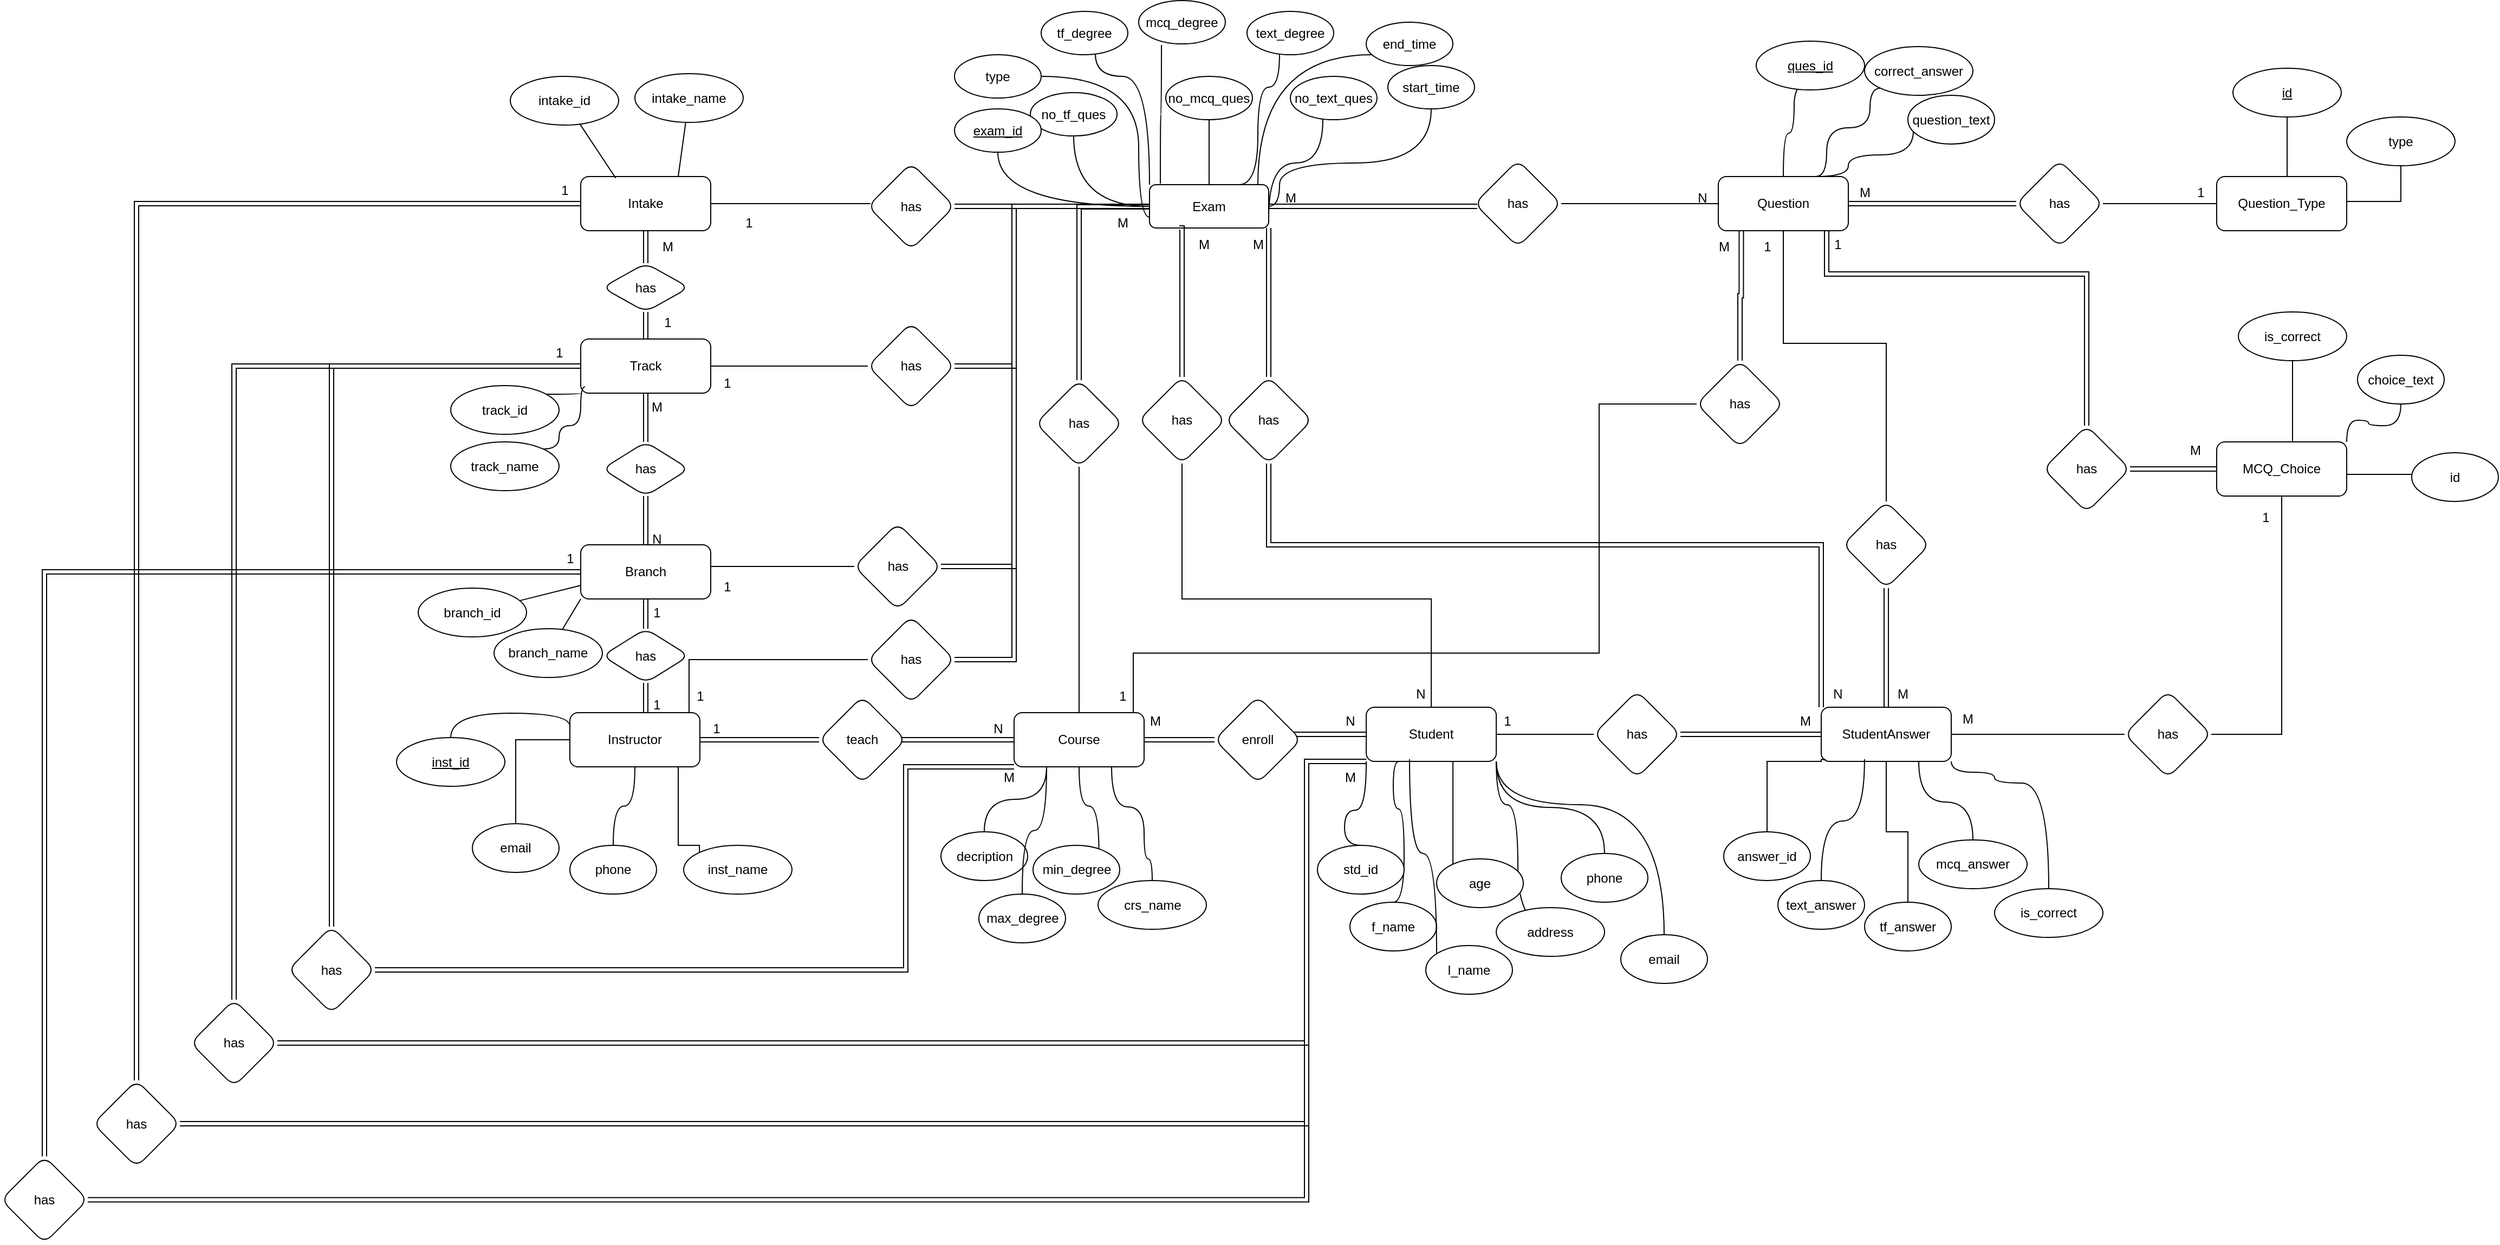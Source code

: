 <mxfile version="25.0.3">
  <diagram name="Page-1" id="m5FEflI3Q69zdX6eaSdp">
    <mxGraphModel dx="3387" dy="868" grid="1" gridSize="10" guides="1" tooltips="1" connect="1" arrows="1" fold="1" page="1" pageScale="1" pageWidth="850" pageHeight="1100" math="0" shadow="0">
      <root>
        <mxCell id="0" />
        <mxCell id="1" parent="0" />
        <mxCell id="st-_w6ac-Qn8dqlOcEFm-6" value="" style="edgeStyle=orthogonalEdgeStyle;rounded=0;orthogonalLoop=1;jettySize=auto;html=1;endArrow=none;endFill=0;" parent="1" source="st-_w6ac-Qn8dqlOcEFm-1" target="st-_w6ac-Qn8dqlOcEFm-5" edge="1">
          <mxGeometry relative="1" as="geometry" />
        </mxCell>
        <mxCell id="st-_w6ac-Qn8dqlOcEFm-178" value="" style="edgeStyle=orthogonalEdgeStyle;rounded=0;orthogonalLoop=1;jettySize=auto;html=1;shape=link;" parent="1" source="st-_w6ac-Qn8dqlOcEFm-1" target="st-_w6ac-Qn8dqlOcEFm-177" edge="1">
          <mxGeometry relative="1" as="geometry" />
        </mxCell>
        <mxCell id="st-_w6ac-Qn8dqlOcEFm-1" value="Exam" style="rounded=1;whiteSpace=wrap;html=1;" parent="1" vertex="1">
          <mxGeometry x="65" y="247.5" width="110" height="40" as="geometry" />
        </mxCell>
        <mxCell id="st-_w6ac-Qn8dqlOcEFm-5" value="no_mcq_ques" style="ellipse;whiteSpace=wrap;html=1;rounded=1;" parent="1" vertex="1">
          <mxGeometry x="80" y="147.5" width="80" height="40" as="geometry" />
        </mxCell>
        <mxCell id="st-_w6ac-Qn8dqlOcEFm-7" value="" style="edgeStyle=orthogonalEdgeStyle;rounded=0;orthogonalLoop=1;jettySize=auto;html=1;endArrow=none;endFill=0;curved=1;" parent="1" target="st-_w6ac-Qn8dqlOcEFm-8" edge="1">
          <mxGeometry relative="1" as="geometry">
            <mxPoint x="175" y="277.5" as="sourcePoint" />
            <Array as="points">
              <mxPoint x="175" y="227.5" />
              <mxPoint x="225" y="227.5" />
            </Array>
          </mxGeometry>
        </mxCell>
        <mxCell id="st-_w6ac-Qn8dqlOcEFm-8" value="no_text_ques" style="ellipse;whiteSpace=wrap;html=1;rounded=1;" parent="1" vertex="1">
          <mxGeometry x="195" y="147.5" width="80" height="40" as="geometry" />
        </mxCell>
        <mxCell id="st-_w6ac-Qn8dqlOcEFm-9" value="" style="edgeStyle=orthogonalEdgeStyle;rounded=0;orthogonalLoop=1;jettySize=auto;html=1;endArrow=none;endFill=0;exitX=0;exitY=0.5;exitDx=0;exitDy=0;curved=1;" parent="1" source="st-_w6ac-Qn8dqlOcEFm-1" target="st-_w6ac-Qn8dqlOcEFm-10" edge="1">
          <mxGeometry relative="1" as="geometry">
            <mxPoint x="5" y="257.5" as="sourcePoint" />
          </mxGeometry>
        </mxCell>
        <mxCell id="st-_w6ac-Qn8dqlOcEFm-10" value="no_tf_ques" style="ellipse;whiteSpace=wrap;html=1;rounded=1;" parent="1" vertex="1">
          <mxGeometry x="-45" y="162.5" width="80" height="40" as="geometry" />
        </mxCell>
        <mxCell id="st-_w6ac-Qn8dqlOcEFm-11" value="" style="edgeStyle=orthogonalEdgeStyle;rounded=0;orthogonalLoop=1;jettySize=auto;html=1;endArrow=none;endFill=0;curved=1;exitX=0.091;exitY=-0.025;exitDx=0;exitDy=0;exitPerimeter=0;entryX=0.263;entryY=1.025;entryDx=0;entryDy=0;entryPerimeter=0;" parent="1" source="st-_w6ac-Qn8dqlOcEFm-1" target="st-_w6ac-Qn8dqlOcEFm-12" edge="1">
          <mxGeometry relative="1" as="geometry">
            <mxPoint x="100" y="127.5" as="sourcePoint" />
            <Array as="points">
              <mxPoint x="75" y="182.5" />
              <mxPoint x="76" y="182.5" />
            </Array>
          </mxGeometry>
        </mxCell>
        <mxCell id="st-_w6ac-Qn8dqlOcEFm-12" value="mcq_degree" style="ellipse;whiteSpace=wrap;html=1;rounded=1;" parent="1" vertex="1">
          <mxGeometry x="55" y="77.5" width="80" height="40" as="geometry" />
        </mxCell>
        <mxCell id="st-_w6ac-Qn8dqlOcEFm-13" value="" style="edgeStyle=orthogonalEdgeStyle;rounded=0;orthogonalLoop=1;jettySize=auto;html=1;endArrow=none;endFill=0;curved=1;exitX=0.75;exitY=0;exitDx=0;exitDy=0;" parent="1" source="st-_w6ac-Qn8dqlOcEFm-1" target="st-_w6ac-Qn8dqlOcEFm-14" edge="1">
          <mxGeometry relative="1" as="geometry">
            <mxPoint x="155" y="157.5" as="sourcePoint" />
            <Array as="points">
              <mxPoint x="165" y="247.5" />
              <mxPoint x="165" y="157.5" />
              <mxPoint x="185" y="157.5" />
            </Array>
          </mxGeometry>
        </mxCell>
        <mxCell id="st-_w6ac-Qn8dqlOcEFm-14" value="text_degree" style="ellipse;whiteSpace=wrap;html=1;rounded=1;" parent="1" vertex="1">
          <mxGeometry x="155" y="87.5" width="80" height="40" as="geometry" />
        </mxCell>
        <mxCell id="st-_w6ac-Qn8dqlOcEFm-15" value="" style="edgeStyle=orthogonalEdgeStyle;rounded=0;orthogonalLoop=1;jettySize=auto;html=1;endArrow=none;endFill=0;curved=1;" parent="1" source="st-_w6ac-Qn8dqlOcEFm-1" target="st-_w6ac-Qn8dqlOcEFm-16" edge="1">
          <mxGeometry relative="1" as="geometry">
            <mxPoint x="45" y="147.5" as="sourcePoint" />
            <Array as="points">
              <mxPoint x="65" y="147.5" />
              <mxPoint x="15" y="147.5" />
            </Array>
          </mxGeometry>
        </mxCell>
        <mxCell id="st-_w6ac-Qn8dqlOcEFm-16" value="tf_degree" style="ellipse;whiteSpace=wrap;html=1;rounded=1;" parent="1" vertex="1">
          <mxGeometry x="-35" y="87.5" width="80" height="40" as="geometry" />
        </mxCell>
        <mxCell id="st-_w6ac-Qn8dqlOcEFm-17" value="type" style="ellipse;whiteSpace=wrap;html=1;rounded=1;" parent="1" vertex="1">
          <mxGeometry x="-115" y="127.5" width="80" height="40" as="geometry" />
        </mxCell>
        <mxCell id="st-_w6ac-Qn8dqlOcEFm-18" style="rounded=0;orthogonalLoop=1;jettySize=auto;html=1;entryX=0;entryY=0.75;entryDx=0;entryDy=0;endArrow=none;endFill=0;edgeStyle=orthogonalEdgeStyle;curved=1;" parent="1" source="st-_w6ac-Qn8dqlOcEFm-17" target="st-_w6ac-Qn8dqlOcEFm-1" edge="1">
          <mxGeometry relative="1" as="geometry">
            <Array as="points">
              <mxPoint x="55" y="147.5" />
              <mxPoint x="55" y="277.5" />
            </Array>
          </mxGeometry>
        </mxCell>
        <mxCell id="st-_w6ac-Qn8dqlOcEFm-19" value="start_time" style="ellipse;whiteSpace=wrap;html=1;rounded=1;" parent="1" vertex="1">
          <mxGeometry x="285" y="137.5" width="80" height="40" as="geometry" />
        </mxCell>
        <mxCell id="st-_w6ac-Qn8dqlOcEFm-20" style="rounded=0;orthogonalLoop=1;jettySize=auto;html=1;endArrow=none;endFill=0;edgeStyle=orthogonalEdgeStyle;curved=1;" parent="1" source="st-_w6ac-Qn8dqlOcEFm-19" target="st-_w6ac-Qn8dqlOcEFm-1" edge="1">
          <mxGeometry relative="1" as="geometry">
            <mxPoint x="195" y="367.5" as="targetPoint" />
            <Array as="points">
              <mxPoint x="325" y="227.5" />
              <mxPoint x="185" y="227.5" />
              <mxPoint x="185" y="267.5" />
            </Array>
          </mxGeometry>
        </mxCell>
        <mxCell id="st-_w6ac-Qn8dqlOcEFm-21" value="end_time" style="ellipse;whiteSpace=wrap;html=1;rounded=1;" parent="1" vertex="1">
          <mxGeometry x="265" y="97.5" width="80" height="40" as="geometry" />
        </mxCell>
        <mxCell id="st-_w6ac-Qn8dqlOcEFm-22" style="rounded=0;orthogonalLoop=1;jettySize=auto;html=1;endArrow=none;endFill=0;edgeStyle=orthogonalEdgeStyle;curved=1;" parent="1" source="st-_w6ac-Qn8dqlOcEFm-21" target="st-_w6ac-Qn8dqlOcEFm-1" edge="1">
          <mxGeometry relative="1" as="geometry">
            <mxPoint x="65" y="297.5" as="targetPoint" />
            <Array as="points">
              <mxPoint x="165" y="127.5" />
            </Array>
          </mxGeometry>
        </mxCell>
        <mxCell id="st-_w6ac-Qn8dqlOcEFm-29" value="" style="edgeStyle=orthogonalEdgeStyle;rounded=0;orthogonalLoop=1;jettySize=auto;html=1;endArrow=none;endFill=0;curved=1;exitX=0.75;exitY=0;exitDx=0;exitDy=0;" parent="1" source="st-_w6ac-Qn8dqlOcEFm-26" target="st-_w6ac-Qn8dqlOcEFm-28" edge="1">
          <mxGeometry relative="1" as="geometry">
            <Array as="points">
              <mxPoint x="710" y="240" />
              <mxPoint x="710" y="220" />
              <mxPoint x="770" y="220" />
            </Array>
          </mxGeometry>
        </mxCell>
        <mxCell id="st-_w6ac-Qn8dqlOcEFm-130" value="" style="edgeStyle=orthogonalEdgeStyle;rounded=0;orthogonalLoop=1;jettySize=auto;html=1;endArrow=none;endFill=0;shape=link;" parent="1" source="st-_w6ac-Qn8dqlOcEFm-26" target="st-_w6ac-Qn8dqlOcEFm-129" edge="1">
          <mxGeometry relative="1" as="geometry">
            <Array as="points">
              <mxPoint x="690" y="330" />
              <mxPoint x="930" y="330" />
            </Array>
          </mxGeometry>
        </mxCell>
        <mxCell id="st-_w6ac-Qn8dqlOcEFm-26" value="Question" style="rounded=1;whiteSpace=wrap;html=1;" parent="1" vertex="1">
          <mxGeometry x="590" y="240" width="120" height="50" as="geometry" />
        </mxCell>
        <mxCell id="st-_w6ac-Qn8dqlOcEFm-28" value="question_text" style="ellipse;whiteSpace=wrap;html=1;rounded=1;" parent="1" vertex="1">
          <mxGeometry x="765" y="165" width="80" height="45" as="geometry" />
        </mxCell>
        <mxCell id="st-_w6ac-Qn8dqlOcEFm-30" value="" style="edgeStyle=orthogonalEdgeStyle;rounded=0;orthogonalLoop=1;jettySize=auto;html=1;endArrow=none;endFill=0;curved=1;exitX=0.75;exitY=0;exitDx=0;exitDy=0;entryX=0;entryY=1;entryDx=0;entryDy=0;" parent="1" source="st-_w6ac-Qn8dqlOcEFm-26" target="st-_w6ac-Qn8dqlOcEFm-31" edge="1">
          <mxGeometry relative="1" as="geometry">
            <mxPoint x="600" y="225" as="sourcePoint" />
            <Array as="points">
              <mxPoint x="690" y="240" />
              <mxPoint x="690" y="195" />
              <mxPoint x="730" y="195" />
              <mxPoint x="730" y="158" />
            </Array>
          </mxGeometry>
        </mxCell>
        <mxCell id="st-_w6ac-Qn8dqlOcEFm-31" value="correct_answer" style="ellipse;whiteSpace=wrap;html=1;rounded=1;" parent="1" vertex="1">
          <mxGeometry x="725" y="120" width="100" height="45" as="geometry" />
        </mxCell>
        <mxCell id="st-_w6ac-Qn8dqlOcEFm-32" value="" style="edgeStyle=orthogonalEdgeStyle;rounded=0;orthogonalLoop=1;jettySize=auto;html=1;endArrow=none;endFill=0;curved=1;exitX=1;exitY=0;exitDx=0;exitDy=0;" parent="1" source="st-_w6ac-Qn8dqlOcEFm-33" target="st-_w6ac-Qn8dqlOcEFm-34" edge="1">
          <mxGeometry relative="1" as="geometry" />
        </mxCell>
        <mxCell id="st-_w6ac-Qn8dqlOcEFm-33" value="MCQ_Choice" style="rounded=1;whiteSpace=wrap;html=1;" parent="1" vertex="1">
          <mxGeometry x="1050" y="485" width="120" height="50" as="geometry" />
        </mxCell>
        <mxCell id="st-_w6ac-Qn8dqlOcEFm-34" value="choice_text" style="ellipse;whiteSpace=wrap;html=1;rounded=1;" parent="1" vertex="1">
          <mxGeometry x="1180" y="405" width="80" height="45" as="geometry" />
        </mxCell>
        <mxCell id="st-_w6ac-Qn8dqlOcEFm-35" value="" style="edgeStyle=orthogonalEdgeStyle;rounded=0;orthogonalLoop=1;jettySize=auto;html=1;endArrow=none;endFill=0;" parent="1" source="st-_w6ac-Qn8dqlOcEFm-33" target="st-_w6ac-Qn8dqlOcEFm-36" edge="1">
          <mxGeometry relative="1" as="geometry">
            <mxPoint x="1060" y="470" as="sourcePoint" />
            <Array as="points">
              <mxPoint x="1120" y="465" />
              <mxPoint x="1120" y="465" />
            </Array>
          </mxGeometry>
        </mxCell>
        <mxCell id="st-_w6ac-Qn8dqlOcEFm-36" value="is_correct" style="ellipse;whiteSpace=wrap;html=1;rounded=1;" parent="1" vertex="1">
          <mxGeometry x="1070" y="365" width="100" height="45" as="geometry" />
        </mxCell>
        <mxCell id="st-_w6ac-Qn8dqlOcEFm-38" value="Question_Type" style="rounded=1;whiteSpace=wrap;html=1;" parent="1" vertex="1">
          <mxGeometry x="1050" y="240" width="120" height="50" as="geometry" />
        </mxCell>
        <mxCell id="st-_w6ac-Qn8dqlOcEFm-40" value="" style="edgeStyle=orthogonalEdgeStyle;rounded=0;orthogonalLoop=1;jettySize=auto;html=1;endArrow=none;endFill=0;exitX=1;exitY=0.5;exitDx=0;exitDy=0;" parent="1" source="st-_w6ac-Qn8dqlOcEFm-38" target="st-_w6ac-Qn8dqlOcEFm-41" edge="1">
          <mxGeometry relative="1" as="geometry">
            <mxPoint x="1060" y="225" as="sourcePoint" />
            <Array as="points">
              <mxPoint x="1170" y="263" />
            </Array>
          </mxGeometry>
        </mxCell>
        <mxCell id="st-_w6ac-Qn8dqlOcEFm-41" value="type" style="ellipse;whiteSpace=wrap;html=1;rounded=1;" parent="1" vertex="1">
          <mxGeometry x="1170" y="185" width="100" height="45" as="geometry" />
        </mxCell>
        <mxCell id="st-_w6ac-Qn8dqlOcEFm-220" value="" style="edgeStyle=orthogonalEdgeStyle;rounded=0;orthogonalLoop=1;jettySize=auto;html=1;endArrow=none;endFill=0;" parent="1" source="st-_w6ac-Qn8dqlOcEFm-43" target="st-_w6ac-Qn8dqlOcEFm-219" edge="1">
          <mxGeometry relative="1" as="geometry" />
        </mxCell>
        <mxCell id="st-_w6ac-Qn8dqlOcEFm-248" value="" style="edgeStyle=orthogonalEdgeStyle;rounded=0;orthogonalLoop=1;jettySize=auto;html=1;endArrow=none;endFill=0;" parent="1" source="st-_w6ac-Qn8dqlOcEFm-43" target="st-_w6ac-Qn8dqlOcEFm-247" edge="1">
          <mxGeometry relative="1" as="geometry">
            <Array as="points">
              <mxPoint x="50" y="680" />
              <mxPoint x="480" y="680" />
            </Array>
          </mxGeometry>
        </mxCell>
        <mxCell id="st-_w6ac-Qn8dqlOcEFm-254" style="edgeStyle=orthogonalEdgeStyle;rounded=0;orthogonalLoop=1;jettySize=auto;html=1;exitX=0;exitY=1;exitDx=0;exitDy=0;entryX=1;entryY=0.5;entryDx=0;entryDy=0;shape=link;" parent="1" source="st-_w6ac-Qn8dqlOcEFm-43" target="st-_w6ac-Qn8dqlOcEFm-255" edge="1">
          <mxGeometry relative="1" as="geometry">
            <mxPoint x="-180" y="980" as="targetPoint" />
            <Array as="points">
              <mxPoint x="-160" y="785" />
              <mxPoint x="-160" y="973" />
            </Array>
          </mxGeometry>
        </mxCell>
        <mxCell id="st-_w6ac-Qn8dqlOcEFm-43" value="Course" style="rounded=1;whiteSpace=wrap;html=1;" parent="1" vertex="1">
          <mxGeometry x="-60" y="735" width="120" height="50" as="geometry" />
        </mxCell>
        <mxCell id="st-_w6ac-Qn8dqlOcEFm-45" value="" style="edgeStyle=orthogonalEdgeStyle;rounded=0;orthogonalLoop=1;jettySize=auto;html=1;endArrow=none;endFill=0;exitX=0.75;exitY=1;exitDx=0;exitDy=0;curved=1;entryX=0.5;entryY=0;entryDx=0;entryDy=0;" parent="1" source="st-_w6ac-Qn8dqlOcEFm-43" target="st-_w6ac-Qn8dqlOcEFm-46" edge="1">
          <mxGeometry relative="1" as="geometry">
            <mxPoint x="-50" y="720" as="sourcePoint" />
            <Array as="points">
              <mxPoint x="30" y="822" />
              <mxPoint x="60" y="822" />
              <mxPoint x="60" y="870" />
              <mxPoint x="67" y="870" />
            </Array>
          </mxGeometry>
        </mxCell>
        <mxCell id="st-_w6ac-Qn8dqlOcEFm-46" value="crs_name" style="ellipse;whiteSpace=wrap;html=1;rounded=1;" parent="1" vertex="1">
          <mxGeometry x="17.5" y="890" width="100" height="45" as="geometry" />
        </mxCell>
        <mxCell id="st-_w6ac-Qn8dqlOcEFm-47" value="" style="edgeStyle=orthogonalEdgeStyle;rounded=0;orthogonalLoop=1;jettySize=auto;html=1;endArrow=none;endFill=0;exitX=0.25;exitY=1;exitDx=0;exitDy=0;curved=1;" parent="1" source="st-_w6ac-Qn8dqlOcEFm-43" target="st-_w6ac-Qn8dqlOcEFm-48" edge="1">
          <mxGeometry relative="1" as="geometry">
            <mxPoint x="-40" y="760" as="sourcePoint" />
          </mxGeometry>
        </mxCell>
        <mxCell id="st-_w6ac-Qn8dqlOcEFm-48" value="decription" style="ellipse;whiteSpace=wrap;html=1;rounded=1;" parent="1" vertex="1">
          <mxGeometry x="-127.5" y="845" width="80" height="45" as="geometry" />
        </mxCell>
        <mxCell id="st-_w6ac-Qn8dqlOcEFm-49" value="" style="edgeStyle=orthogonalEdgeStyle;rounded=0;orthogonalLoop=1;jettySize=auto;html=1;endArrow=none;endFill=0;exitX=0.25;exitY=1;exitDx=0;exitDy=0;curved=1;" parent="1" source="st-_w6ac-Qn8dqlOcEFm-43" target="st-_w6ac-Qn8dqlOcEFm-50" edge="1">
          <mxGeometry relative="1" as="geometry">
            <mxPoint x="-50" y="770" as="sourcePoint" />
          </mxGeometry>
        </mxCell>
        <mxCell id="st-_w6ac-Qn8dqlOcEFm-50" value="max_degree" style="ellipse;whiteSpace=wrap;html=1;rounded=1;" parent="1" vertex="1">
          <mxGeometry x="-92.5" y="902.5" width="80" height="45" as="geometry" />
        </mxCell>
        <mxCell id="st-_w6ac-Qn8dqlOcEFm-51" value="" style="edgeStyle=orthogonalEdgeStyle;rounded=0;orthogonalLoop=1;jettySize=auto;html=1;endArrow=none;endFill=0;curved=1;entryX=0.76;entryY=0.139;entryDx=0;entryDy=0;entryPerimeter=0;" parent="1" source="st-_w6ac-Qn8dqlOcEFm-43" target="st-_w6ac-Qn8dqlOcEFm-52" edge="1">
          <mxGeometry relative="1" as="geometry">
            <mxPoint x="20" y="830" as="sourcePoint" />
          </mxGeometry>
        </mxCell>
        <mxCell id="st-_w6ac-Qn8dqlOcEFm-52" value="min_degree" style="ellipse;whiteSpace=wrap;html=1;rounded=1;" parent="1" vertex="1">
          <mxGeometry x="-42.5" y="857.5" width="80" height="45" as="geometry" />
        </mxCell>
        <mxCell id="st-_w6ac-Qn8dqlOcEFm-53" value="Instructor" style="rounded=1;whiteSpace=wrap;html=1;" parent="1" vertex="1">
          <mxGeometry x="-470" y="735" width="120" height="50" as="geometry" />
        </mxCell>
        <mxCell id="st-_w6ac-Qn8dqlOcEFm-54" value="" style="edgeStyle=orthogonalEdgeStyle;rounded=0;orthogonalLoop=1;jettySize=auto;html=1;endArrow=none;endFill=0;entryX=0;entryY=0;entryDx=0;entryDy=0;" parent="1" source="st-_w6ac-Qn8dqlOcEFm-53" target="st-_w6ac-Qn8dqlOcEFm-55" edge="1">
          <mxGeometry relative="1" as="geometry">
            <mxPoint x="-460" y="717.5" as="sourcePoint" />
            <Array as="points">
              <mxPoint x="-370" y="857.5" />
              <mxPoint x="-350" y="857.5" />
            </Array>
          </mxGeometry>
        </mxCell>
        <mxCell id="st-_w6ac-Qn8dqlOcEFm-55" value="inst_name" style="ellipse;whiteSpace=wrap;html=1;rounded=1;" parent="1" vertex="1">
          <mxGeometry x="-365" y="857.5" width="100" height="45" as="geometry" />
        </mxCell>
        <mxCell id="st-_w6ac-Qn8dqlOcEFm-56" value="" style="edgeStyle=orthogonalEdgeStyle;rounded=0;orthogonalLoop=1;jettySize=auto;html=1;endArrow=none;endFill=0;exitX=0;exitY=0.5;exitDx=0;exitDy=0;" parent="1" source="st-_w6ac-Qn8dqlOcEFm-53" target="st-_w6ac-Qn8dqlOcEFm-57" edge="1">
          <mxGeometry relative="1" as="geometry">
            <mxPoint x="-450" y="757.5" as="sourcePoint" />
          </mxGeometry>
        </mxCell>
        <mxCell id="st-_w6ac-Qn8dqlOcEFm-57" value="email" style="ellipse;whiteSpace=wrap;html=1;rounded=1;" parent="1" vertex="1">
          <mxGeometry x="-560" y="837.5" width="80" height="45" as="geometry" />
        </mxCell>
        <mxCell id="st-_w6ac-Qn8dqlOcEFm-58" value="" style="rounded=0;orthogonalLoop=1;jettySize=auto;html=1;endArrow=none;endFill=0;exitX=0.5;exitY=1;exitDx=0;exitDy=0;edgeStyle=orthogonalEdgeStyle;curved=1;" parent="1" source="st-_w6ac-Qn8dqlOcEFm-53" target="st-_w6ac-Qn8dqlOcEFm-59" edge="1">
          <mxGeometry relative="1" as="geometry">
            <mxPoint x="-460" y="767.5" as="sourcePoint" />
          </mxGeometry>
        </mxCell>
        <mxCell id="st-_w6ac-Qn8dqlOcEFm-59" value="phone" style="ellipse;whiteSpace=wrap;html=1;rounded=1;" parent="1" vertex="1">
          <mxGeometry x="-470" y="857.5" width="80" height="45" as="geometry" />
        </mxCell>
        <mxCell id="st-_w6ac-Qn8dqlOcEFm-62" value="Track" style="rounded=1;whiteSpace=wrap;html=1;" parent="1" vertex="1">
          <mxGeometry x="-460" y="390" width="120" height="50" as="geometry" />
        </mxCell>
        <mxCell id="st-_w6ac-Qn8dqlOcEFm-63" value="" style="rounded=0;orthogonalLoop=1;jettySize=auto;html=1;endArrow=none;endFill=0;exitX=0;exitY=1;exitDx=0;exitDy=0;edgeStyle=orthogonalEdgeStyle;curved=1;" parent="1" source="st-_w6ac-Qn8dqlOcEFm-62" target="st-_w6ac-Qn8dqlOcEFm-64" edge="1">
          <mxGeometry relative="1" as="geometry">
            <mxPoint x="-450" y="375" as="sourcePoint" />
            <Array as="points">
              <mxPoint x="-480" y="441" />
            </Array>
          </mxGeometry>
        </mxCell>
        <mxCell id="st-_w6ac-Qn8dqlOcEFm-64" value="track_id" style="ellipse;whiteSpace=wrap;html=1;rounded=1;" parent="1" vertex="1">
          <mxGeometry x="-580" y="433" width="100" height="45" as="geometry" />
        </mxCell>
        <mxCell id="st-_w6ac-Qn8dqlOcEFm-67" value="" style="rounded=0;orthogonalLoop=1;jettySize=auto;html=1;endArrow=none;endFill=0;exitX=0.033;exitY=0.883;exitDx=0;exitDy=0;exitPerimeter=0;edgeStyle=orthogonalEdgeStyle;curved=1;entryX=1;entryY=0;entryDx=0;entryDy=0;" parent="1" source="st-_w6ac-Qn8dqlOcEFm-62" target="st-_w6ac-Qn8dqlOcEFm-68" edge="1">
          <mxGeometry relative="1" as="geometry">
            <mxPoint x="-420" y="502.5" as="sourcePoint" />
            <Array as="points">
              <mxPoint x="-460" y="434" />
              <mxPoint x="-460" y="470" />
              <mxPoint x="-480" y="470" />
              <mxPoint x="-480" y="492" />
            </Array>
          </mxGeometry>
        </mxCell>
        <mxCell id="st-_w6ac-Qn8dqlOcEFm-68" value="track_name" style="ellipse;whiteSpace=wrap;html=1;rounded=1;" parent="1" vertex="1">
          <mxGeometry x="-580" y="485" width="100" height="45" as="geometry" />
        </mxCell>
        <mxCell id="st-_w6ac-Qn8dqlOcEFm-69" value="Branch" style="rounded=1;whiteSpace=wrap;html=1;" parent="1" vertex="1">
          <mxGeometry x="-460" y="580" width="120" height="50" as="geometry" />
        </mxCell>
        <mxCell id="st-_w6ac-Qn8dqlOcEFm-70" value="" style="rounded=0;orthogonalLoop=1;jettySize=auto;html=1;endArrow=none;endFill=0;exitX=0;exitY=0.75;exitDx=0;exitDy=0;" parent="1" source="st-_w6ac-Qn8dqlOcEFm-69" target="st-_w6ac-Qn8dqlOcEFm-71" edge="1">
          <mxGeometry relative="1" as="geometry">
            <mxPoint x="-450" y="565" as="sourcePoint" />
          </mxGeometry>
        </mxCell>
        <mxCell id="st-_w6ac-Qn8dqlOcEFm-71" value="branch_id" style="ellipse;whiteSpace=wrap;html=1;rounded=1;" parent="1" vertex="1">
          <mxGeometry x="-610" y="620" width="100" height="45" as="geometry" />
        </mxCell>
        <mxCell id="st-_w6ac-Qn8dqlOcEFm-72" value="" style="rounded=0;orthogonalLoop=1;jettySize=auto;html=1;endArrow=none;endFill=0;exitX=0;exitY=1;exitDx=0;exitDy=0;" parent="1" source="st-_w6ac-Qn8dqlOcEFm-69" target="st-_w6ac-Qn8dqlOcEFm-73" edge="1">
          <mxGeometry relative="1" as="geometry">
            <mxPoint x="-420" y="692.5" as="sourcePoint" />
          </mxGeometry>
        </mxCell>
        <mxCell id="st-_w6ac-Qn8dqlOcEFm-73" value="branch_name" style="ellipse;whiteSpace=wrap;html=1;rounded=1;" parent="1" vertex="1">
          <mxGeometry x="-540" y="657.5" width="100" height="45" as="geometry" />
        </mxCell>
        <mxCell id="st-_w6ac-Qn8dqlOcEFm-74" value="Intake" style="rounded=1;whiteSpace=wrap;html=1;" parent="1" vertex="1">
          <mxGeometry x="-460" y="240" width="120" height="50" as="geometry" />
        </mxCell>
        <mxCell id="st-_w6ac-Qn8dqlOcEFm-75" value="" style="rounded=0;orthogonalLoop=1;jettySize=auto;html=1;endArrow=none;endFill=0;exitX=0.269;exitY=0.028;exitDx=0;exitDy=0;exitPerimeter=0;" parent="1" source="st-_w6ac-Qn8dqlOcEFm-74" target="st-_w6ac-Qn8dqlOcEFm-76" edge="1">
          <mxGeometry relative="1" as="geometry">
            <mxPoint x="-430" y="225" as="sourcePoint" />
          </mxGeometry>
        </mxCell>
        <mxCell id="st-_w6ac-Qn8dqlOcEFm-76" value="intake_id" style="ellipse;whiteSpace=wrap;html=1;rounded=1;" parent="1" vertex="1">
          <mxGeometry x="-525" y="147.5" width="100" height="45" as="geometry" />
        </mxCell>
        <mxCell id="st-_w6ac-Qn8dqlOcEFm-77" value="" style="rounded=0;orthogonalLoop=1;jettySize=auto;html=1;endArrow=none;endFill=0;exitX=0.75;exitY=0;exitDx=0;exitDy=0;" parent="1" source="st-_w6ac-Qn8dqlOcEFm-74" target="st-_w6ac-Qn8dqlOcEFm-78" edge="1">
          <mxGeometry relative="1" as="geometry">
            <mxPoint x="-400" y="352.5" as="sourcePoint" />
          </mxGeometry>
        </mxCell>
        <mxCell id="st-_w6ac-Qn8dqlOcEFm-78" value="intake_name" style="ellipse;whiteSpace=wrap;html=1;rounded=1;" parent="1" vertex="1">
          <mxGeometry x="-410" y="145" width="100" height="45" as="geometry" />
        </mxCell>
        <mxCell id="st-_w6ac-Qn8dqlOcEFm-79" value="Student" style="rounded=1;whiteSpace=wrap;html=1;" parent="1" vertex="1">
          <mxGeometry x="265.05" y="730" width="120" height="50" as="geometry" />
        </mxCell>
        <mxCell id="st-_w6ac-Qn8dqlOcEFm-80" value="" style="edgeStyle=orthogonalEdgeStyle;rounded=0;orthogonalLoop=1;jettySize=auto;html=1;endArrow=none;endFill=0;exitX=1;exitY=1;exitDx=0;exitDy=0;curved=1;entryX=1;entryY=0;entryDx=0;entryDy=0;" parent="1" source="st-_w6ac-Qn8dqlOcEFm-79" target="st-_w6ac-Qn8dqlOcEFm-81" edge="1">
          <mxGeometry relative="1" as="geometry">
            <mxPoint x="275.05" y="715" as="sourcePoint" />
            <Array as="points">
              <mxPoint x="385" y="820" />
              <mxPoint x="405" y="820" />
              <mxPoint x="405" y="934" />
              <mxPoint x="470" y="934" />
            </Array>
          </mxGeometry>
        </mxCell>
        <mxCell id="st-_w6ac-Qn8dqlOcEFm-81" value="address" style="ellipse;whiteSpace=wrap;html=1;rounded=1;" parent="1" vertex="1">
          <mxGeometry x="385.05" y="915" width="100" height="45" as="geometry" />
        </mxCell>
        <mxCell id="st-_w6ac-Qn8dqlOcEFm-82" value="" style="edgeStyle=orthogonalEdgeStyle;rounded=0;orthogonalLoop=1;jettySize=auto;html=1;endArrow=none;endFill=0;exitX=0.25;exitY=1;exitDx=0;exitDy=0;curved=1;entryX=0.5;entryY=0;entryDx=0;entryDy=0;" parent="1" source="st-_w6ac-Qn8dqlOcEFm-79" target="st-_w6ac-Qn8dqlOcEFm-83" edge="1">
          <mxGeometry relative="1" as="geometry">
            <mxPoint x="285.05" y="755" as="sourcePoint" />
            <Array as="points">
              <mxPoint x="290" y="780" />
              <mxPoint x="290" y="824" />
              <mxPoint x="300" y="824" />
              <mxPoint x="300" y="910" />
            </Array>
          </mxGeometry>
        </mxCell>
        <mxCell id="st-_w6ac-Qn8dqlOcEFm-83" value="f_name" style="ellipse;whiteSpace=wrap;html=1;rounded=1;" parent="1" vertex="1">
          <mxGeometry x="250" y="910" width="80" height="45" as="geometry" />
        </mxCell>
        <mxCell id="st-_w6ac-Qn8dqlOcEFm-84" value="" style="edgeStyle=orthogonalEdgeStyle;rounded=0;orthogonalLoop=1;jettySize=auto;html=1;endArrow=none;endFill=0;exitX=0.333;exitY=0.96;exitDx=0;exitDy=0;exitPerimeter=0;curved=1;" parent="1" source="st-_w6ac-Qn8dqlOcEFm-79" target="st-_w6ac-Qn8dqlOcEFm-85" edge="1">
          <mxGeometry relative="1" as="geometry">
            <mxPoint x="275.05" y="765" as="sourcePoint" />
            <Array as="points">
              <mxPoint x="305" y="865" />
              <mxPoint x="330" y="865" />
            </Array>
          </mxGeometry>
        </mxCell>
        <mxCell id="st-_w6ac-Qn8dqlOcEFm-85" value="l_name" style="ellipse;whiteSpace=wrap;html=1;rounded=1;" parent="1" vertex="1">
          <mxGeometry x="320" y="950" width="80" height="45" as="geometry" />
        </mxCell>
        <mxCell id="st-_w6ac-Qn8dqlOcEFm-86" value="" style="edgeStyle=orthogonalEdgeStyle;rounded=0;orthogonalLoop=1;jettySize=auto;html=1;endArrow=none;endFill=0;curved=1;" parent="1" source="st-_w6ac-Qn8dqlOcEFm-79" target="st-_w6ac-Qn8dqlOcEFm-87" edge="1">
          <mxGeometry relative="1" as="geometry">
            <mxPoint x="345.05" y="825" as="sourcePoint" />
            <Array as="points">
              <mxPoint x="345.05" y="807.5" />
              <mxPoint x="345.05" y="807.5" />
            </Array>
          </mxGeometry>
        </mxCell>
        <mxCell id="st-_w6ac-Qn8dqlOcEFm-87" value="age" style="ellipse;whiteSpace=wrap;html=1;rounded=1;" parent="1" vertex="1">
          <mxGeometry x="330" y="870" width="80" height="45" as="geometry" />
        </mxCell>
        <mxCell id="st-_w6ac-Qn8dqlOcEFm-88" value="" style="edgeStyle=orthogonalEdgeStyle;rounded=0;orthogonalLoop=1;jettySize=auto;html=1;endArrow=none;endFill=0;curved=1;exitX=1;exitY=1;exitDx=0;exitDy=0;" parent="1" source="st-_w6ac-Qn8dqlOcEFm-79" target="st-_w6ac-Qn8dqlOcEFm-89" edge="1">
          <mxGeometry relative="1" as="geometry">
            <mxPoint x="535.05" y="780" as="sourcePoint" />
            <Array as="points">
              <mxPoint x="385" y="820" />
              <mxPoint x="540" y="820" />
            </Array>
          </mxGeometry>
        </mxCell>
        <mxCell id="st-_w6ac-Qn8dqlOcEFm-89" value="email" style="ellipse;whiteSpace=wrap;html=1;rounded=1;" parent="1" vertex="1">
          <mxGeometry x="500.0" y="940" width="80" height="45" as="geometry" />
        </mxCell>
        <mxCell id="st-_w6ac-Qn8dqlOcEFm-90" value="" style="edgeStyle=orthogonalEdgeStyle;rounded=0;orthogonalLoop=1;jettySize=auto;html=1;endArrow=none;endFill=0;curved=1;exitX=1;exitY=1;exitDx=0;exitDy=0;" parent="1" source="st-_w6ac-Qn8dqlOcEFm-79" target="st-_w6ac-Qn8dqlOcEFm-91" edge="1">
          <mxGeometry relative="1" as="geometry">
            <mxPoint x="465.05" y="855.5" as="sourcePoint" />
          </mxGeometry>
        </mxCell>
        <mxCell id="st-_w6ac-Qn8dqlOcEFm-91" value="phone" style="ellipse;whiteSpace=wrap;html=1;rounded=1;" parent="1" vertex="1">
          <mxGeometry x="445" y="865" width="80" height="45" as="geometry" />
        </mxCell>
        <mxCell id="st-_w6ac-Qn8dqlOcEFm-102" value="StudentAnswer" style="rounded=1;whiteSpace=wrap;html=1;" parent="1" vertex="1">
          <mxGeometry x="685" y="730" width="120" height="50" as="geometry" />
        </mxCell>
        <mxCell id="st-_w6ac-Qn8dqlOcEFm-103" value="" style="edgeStyle=orthogonalEdgeStyle;rounded=0;orthogonalLoop=1;jettySize=auto;html=1;endArrow=none;endFill=0;exitX=0.75;exitY=1;exitDx=0;exitDy=0;curved=1;" parent="1" source="st-_w6ac-Qn8dqlOcEFm-102" target="st-_w6ac-Qn8dqlOcEFm-104" edge="1">
          <mxGeometry relative="1" as="geometry">
            <mxPoint x="695" y="715" as="sourcePoint" />
            <Array as="points">
              <mxPoint x="775" y="817.5" />
              <mxPoint x="825" y="817.5" />
            </Array>
          </mxGeometry>
        </mxCell>
        <mxCell id="st-_w6ac-Qn8dqlOcEFm-104" value="mcq_answer" style="ellipse;whiteSpace=wrap;html=1;rounded=1;" parent="1" vertex="1">
          <mxGeometry x="775" y="852.5" width="100" height="45" as="geometry" />
        </mxCell>
        <mxCell id="st-_w6ac-Qn8dqlOcEFm-105" value="" style="edgeStyle=orthogonalEdgeStyle;rounded=0;orthogonalLoop=1;jettySize=auto;html=1;endArrow=none;endFill=0;exitX=0.035;exitY=0.964;exitDx=0;exitDy=0;exitPerimeter=0;" parent="1" source="st-_w6ac-Qn8dqlOcEFm-102" target="st-_w6ac-Qn8dqlOcEFm-106" edge="1">
          <mxGeometry relative="1" as="geometry">
            <mxPoint x="705" y="755" as="sourcePoint" />
            <Array as="points">
              <mxPoint x="685" y="778" />
              <mxPoint x="685" y="780" />
              <mxPoint x="635" y="780" />
            </Array>
          </mxGeometry>
        </mxCell>
        <mxCell id="st-_w6ac-Qn8dqlOcEFm-106" value="answer_id" style="ellipse;whiteSpace=wrap;html=1;rounded=1;" parent="1" vertex="1">
          <mxGeometry x="595" y="845" width="80" height="45" as="geometry" />
        </mxCell>
        <mxCell id="st-_w6ac-Qn8dqlOcEFm-107" value="" style="edgeStyle=orthogonalEdgeStyle;rounded=0;orthogonalLoop=1;jettySize=auto;html=1;endArrow=none;endFill=0;exitX=0.333;exitY=0.96;exitDx=0;exitDy=0;exitPerimeter=0;curved=1;" parent="1" source="st-_w6ac-Qn8dqlOcEFm-102" target="st-_w6ac-Qn8dqlOcEFm-108" edge="1">
          <mxGeometry relative="1" as="geometry">
            <mxPoint x="695" y="765" as="sourcePoint" />
          </mxGeometry>
        </mxCell>
        <mxCell id="st-_w6ac-Qn8dqlOcEFm-108" value="text_answer" style="ellipse;whiteSpace=wrap;html=1;rounded=1;" parent="1" vertex="1">
          <mxGeometry x="645" y="890" width="80" height="45" as="geometry" />
        </mxCell>
        <mxCell id="st-_w6ac-Qn8dqlOcEFm-109" value="" style="edgeStyle=orthogonalEdgeStyle;rounded=0;orthogonalLoop=1;jettySize=auto;html=1;endArrow=none;endFill=0;" parent="1" source="st-_w6ac-Qn8dqlOcEFm-102" target="st-_w6ac-Qn8dqlOcEFm-110" edge="1">
          <mxGeometry relative="1" as="geometry">
            <mxPoint x="765" y="825" as="sourcePoint" />
          </mxGeometry>
        </mxCell>
        <mxCell id="st-_w6ac-Qn8dqlOcEFm-110" value="tf_answer" style="ellipse;whiteSpace=wrap;html=1;rounded=1;" parent="1" vertex="1">
          <mxGeometry x="725" y="910" width="80" height="45" as="geometry" />
        </mxCell>
        <mxCell id="st-_w6ac-Qn8dqlOcEFm-114" value="" style="edgeStyle=orthogonalEdgeStyle;rounded=0;orthogonalLoop=1;jettySize=auto;html=1;endArrow=none;endFill=0;curved=1;entryX=0.5;entryY=0;entryDx=0;entryDy=0;exitX=0;exitY=1;exitDx=0;exitDy=0;" parent="1" source="st-_w6ac-Qn8dqlOcEFm-79" target="st-_w6ac-Qn8dqlOcEFm-115" edge="1">
          <mxGeometry relative="1" as="geometry">
            <mxPoint x="260.05" y="751.95" as="sourcePoint" />
            <Array as="points">
              <mxPoint x="265" y="825" />
              <mxPoint x="245" y="825" />
            </Array>
            <mxPoint x="190.098" y="824.996" as="targetPoint" />
          </mxGeometry>
        </mxCell>
        <mxCell id="st-_w6ac-Qn8dqlOcEFm-115" value="std_id" style="ellipse;whiteSpace=wrap;html=1;rounded=1;" parent="1" vertex="1">
          <mxGeometry x="220" y="857.5" width="80" height="45" as="geometry" />
        </mxCell>
        <mxCell id="st-_w6ac-Qn8dqlOcEFm-116" value="" style="edgeStyle=orthogonalEdgeStyle;rounded=0;orthogonalLoop=1;jettySize=auto;html=1;endArrow=none;endFill=0;exitX=1;exitY=1;exitDx=0;exitDy=0;curved=1;" parent="1" source="st-_w6ac-Qn8dqlOcEFm-102" target="st-_w6ac-Qn8dqlOcEFm-117" edge="1">
          <mxGeometry relative="1" as="geometry">
            <mxPoint x="845" y="735" as="sourcePoint" />
            <Array as="points">
              <mxPoint x="805" y="790" />
              <mxPoint x="845" y="790" />
              <mxPoint x="845" y="800" />
              <mxPoint x="895" y="800" />
            </Array>
          </mxGeometry>
        </mxCell>
        <mxCell id="st-_w6ac-Qn8dqlOcEFm-117" value="is_correct" style="ellipse;whiteSpace=wrap;html=1;rounded=1;" parent="1" vertex="1">
          <mxGeometry x="845" y="897.5" width="100" height="45" as="geometry" />
        </mxCell>
        <mxCell id="st-_w6ac-Qn8dqlOcEFm-119" value="" style="edgeStyle=orthogonalEdgeStyle;rounded=0;orthogonalLoop=1;jettySize=auto;html=1;endArrow=none;endFill=0;" parent="1" source="st-_w6ac-Qn8dqlOcEFm-33" target="st-_w6ac-Qn8dqlOcEFm-120" edge="1">
          <mxGeometry relative="1" as="geometry">
            <mxPoint x="1250" y="580" as="sourcePoint" />
            <Array as="points">
              <mxPoint x="1220" y="515" />
              <mxPoint x="1220" y="515" />
            </Array>
          </mxGeometry>
        </mxCell>
        <mxCell id="st-_w6ac-Qn8dqlOcEFm-120" value="id" style="ellipse;whiteSpace=wrap;html=1;rounded=1;" parent="1" vertex="1">
          <mxGeometry x="1230" y="495" width="80" height="45" as="geometry" />
        </mxCell>
        <mxCell id="st-_w6ac-Qn8dqlOcEFm-121" value="" style="edgeStyle=orthogonalEdgeStyle;rounded=0;orthogonalLoop=1;jettySize=auto;html=1;endArrow=none;endFill=0;curved=1;exitX=0.5;exitY=0;exitDx=0;exitDy=0;entryX=1;entryY=1;entryDx=0;entryDy=0;" parent="1" source="st-_w6ac-Qn8dqlOcEFm-26" target="st-_w6ac-Qn8dqlOcEFm-122" edge="1">
          <mxGeometry relative="1" as="geometry">
            <mxPoint x="570" y="230" as="sourcePoint" />
            <Array as="points">
              <mxPoint x="650" y="200" />
              <mxPoint x="660" y="200" />
              <mxPoint x="660" y="148" />
            </Array>
          </mxGeometry>
        </mxCell>
        <mxCell id="st-_w6ac-Qn8dqlOcEFm-122" value="&lt;u&gt;ques_id&lt;/u&gt;" style="ellipse;whiteSpace=wrap;html=1;rounded=1;" parent="1" vertex="1">
          <mxGeometry x="625" y="115" width="100" height="45" as="geometry" />
        </mxCell>
        <mxCell id="st-_w6ac-Qn8dqlOcEFm-123" value="" style="edgeStyle=orthogonalEdgeStyle;rounded=0;orthogonalLoop=1;jettySize=auto;html=1;endArrow=none;endFill=0;curved=1;" parent="1" target="st-_w6ac-Qn8dqlOcEFm-124" edge="1">
          <mxGeometry relative="1" as="geometry">
            <mxPoint x="65" y="267.5" as="sourcePoint" />
          </mxGeometry>
        </mxCell>
        <mxCell id="st-_w6ac-Qn8dqlOcEFm-124" value="&lt;u&gt;exam_id&lt;/u&gt;" style="ellipse;whiteSpace=wrap;html=1;rounded=1;" parent="1" vertex="1">
          <mxGeometry x="-115" y="177.5" width="80" height="40" as="geometry" />
        </mxCell>
        <mxCell id="st-_w6ac-Qn8dqlOcEFm-125" value="" style="edgeStyle=orthogonalEdgeStyle;rounded=0;orthogonalLoop=1;jettySize=auto;html=1;endArrow=none;endFill=0;exitX=0;exitY=0.25;exitDx=0;exitDy=0;curved=1;" parent="1" source="st-_w6ac-Qn8dqlOcEFm-53" target="st-_w6ac-Qn8dqlOcEFm-126" edge="1">
          <mxGeometry relative="1" as="geometry">
            <mxPoint x="-500" y="722.5" as="sourcePoint" />
            <Array as="points">
              <mxPoint x="-470" y="735.5" />
            </Array>
          </mxGeometry>
        </mxCell>
        <mxCell id="st-_w6ac-Qn8dqlOcEFm-126" value="&lt;u&gt;inst_id&lt;/u&gt;" style="ellipse;whiteSpace=wrap;html=1;rounded=1;" parent="1" vertex="1">
          <mxGeometry x="-630" y="758" width="100" height="45" as="geometry" />
        </mxCell>
        <mxCell id="st-_w6ac-Qn8dqlOcEFm-127" value="" style="edgeStyle=orthogonalEdgeStyle;rounded=0;orthogonalLoop=1;jettySize=auto;html=1;endArrow=none;endFill=0;exitX=0.5;exitY=0;exitDx=0;exitDy=0;" parent="1" source="st-_w6ac-Qn8dqlOcEFm-38" target="st-_w6ac-Qn8dqlOcEFm-128" edge="1">
          <mxGeometry relative="1" as="geometry">
            <mxPoint x="1115" y="240" as="sourcePoint" />
            <Array as="points">
              <mxPoint x="1115" y="240" />
            </Array>
          </mxGeometry>
        </mxCell>
        <mxCell id="st-_w6ac-Qn8dqlOcEFm-128" value="&lt;u&gt;id&lt;/u&gt;" style="ellipse;whiteSpace=wrap;html=1;rounded=1;" parent="1" vertex="1">
          <mxGeometry x="1065" y="140" width="100" height="45" as="geometry" />
        </mxCell>
        <mxCell id="st-_w6ac-Qn8dqlOcEFm-131" style="edgeStyle=orthogonalEdgeStyle;rounded=0;orthogonalLoop=1;jettySize=auto;html=1;endArrow=none;endFill=0;shape=link;" parent="1" source="st-_w6ac-Qn8dqlOcEFm-129" target="st-_w6ac-Qn8dqlOcEFm-33" edge="1">
          <mxGeometry relative="1" as="geometry" />
        </mxCell>
        <mxCell id="st-_w6ac-Qn8dqlOcEFm-129" value="has" style="rhombus;whiteSpace=wrap;html=1;rounded=1;" parent="1" vertex="1">
          <mxGeometry x="890" y="470" width="80" height="80" as="geometry" />
        </mxCell>
        <mxCell id="st-_w6ac-Qn8dqlOcEFm-132" value="1" style="text;html=1;align=center;verticalAlign=middle;resizable=0;points=[];autosize=1;strokeColor=none;fillColor=none;" parent="1" vertex="1">
          <mxGeometry x="685" y="287.5" width="30" height="30" as="geometry" />
        </mxCell>
        <mxCell id="st-_w6ac-Qn8dqlOcEFm-133" value="M" style="text;html=1;align=center;verticalAlign=middle;resizable=0;points=[];autosize=1;strokeColor=none;fillColor=none;" parent="1" vertex="1">
          <mxGeometry x="1015" y="478" width="30" height="30" as="geometry" />
        </mxCell>
        <mxCell id="st-_w6ac-Qn8dqlOcEFm-134" value="" style="edgeStyle=orthogonalEdgeStyle;rounded=0;orthogonalLoop=1;jettySize=auto;html=1;endArrow=none;endFill=0;shape=link;exitX=1;exitY=0.5;exitDx=0;exitDy=0;" parent="1" source="st-_w6ac-Qn8dqlOcEFm-26" target="st-_w6ac-Qn8dqlOcEFm-136" edge="1">
          <mxGeometry relative="1" as="geometry">
            <mxPoint x="650" y="52" as="sourcePoint" />
            <Array as="points">
              <mxPoint x="810" y="265" />
              <mxPoint x="810" y="265" />
            </Array>
          </mxGeometry>
        </mxCell>
        <mxCell id="st-_w6ac-Qn8dqlOcEFm-135" style="edgeStyle=orthogonalEdgeStyle;rounded=0;orthogonalLoop=1;jettySize=auto;html=1;endArrow=none;endFill=0;" parent="1" source="st-_w6ac-Qn8dqlOcEFm-136" edge="1">
          <mxGeometry relative="1" as="geometry">
            <mxPoint x="1050" y="272" as="targetPoint" />
            <Array as="points">
              <mxPoint x="1050" y="265" />
            </Array>
          </mxGeometry>
        </mxCell>
        <mxCell id="st-_w6ac-Qn8dqlOcEFm-136" value="has" style="rhombus;whiteSpace=wrap;html=1;rounded=1;" parent="1" vertex="1">
          <mxGeometry x="865" y="225" width="80" height="80" as="geometry" />
        </mxCell>
        <mxCell id="st-_w6ac-Qn8dqlOcEFm-137" value="1" style="text;html=1;align=center;verticalAlign=middle;resizable=0;points=[];autosize=1;strokeColor=none;fillColor=none;" parent="1" vertex="1">
          <mxGeometry x="1020" y="240" width="30" height="30" as="geometry" />
        </mxCell>
        <mxCell id="st-_w6ac-Qn8dqlOcEFm-138" value="M" style="text;html=1;align=center;verticalAlign=middle;resizable=0;points=[];autosize=1;strokeColor=none;fillColor=none;" parent="1" vertex="1">
          <mxGeometry x="710" y="240" width="30" height="30" as="geometry" />
        </mxCell>
        <mxCell id="st-_w6ac-Qn8dqlOcEFm-143" value="" style="edgeStyle=orthogonalEdgeStyle;rounded=0;orthogonalLoop=1;jettySize=auto;html=1;endArrow=none;endFill=0;shape=link;" parent="1" source="st-_w6ac-Qn8dqlOcEFm-1" target="st-_w6ac-Qn8dqlOcEFm-145" edge="1">
          <mxGeometry relative="1" as="geometry">
            <mxPoint x="210" y="270" as="sourcePoint" />
            <Array as="points">
              <mxPoint x="320" y="268" />
              <mxPoint x="320" y="268" />
            </Array>
          </mxGeometry>
        </mxCell>
        <mxCell id="st-_w6ac-Qn8dqlOcEFm-144" style="edgeStyle=orthogonalEdgeStyle;rounded=0;orthogonalLoop=1;jettySize=auto;html=1;endArrow=none;endFill=0;entryX=0;entryY=0.5;entryDx=0;entryDy=0;" parent="1" source="st-_w6ac-Qn8dqlOcEFm-145" target="st-_w6ac-Qn8dqlOcEFm-26" edge="1">
          <mxGeometry relative="1" as="geometry">
            <mxPoint x="550" y="320" as="targetPoint" />
            <Array as="points">
              <mxPoint x="500" y="265" />
              <mxPoint x="500" y="265" />
            </Array>
          </mxGeometry>
        </mxCell>
        <mxCell id="st-_w6ac-Qn8dqlOcEFm-145" value="has" style="rhombus;whiteSpace=wrap;html=1;rounded=1;" parent="1" vertex="1">
          <mxGeometry x="365" y="225" width="80" height="80" as="geometry" />
        </mxCell>
        <mxCell id="st-_w6ac-Qn8dqlOcEFm-146" value="N" style="text;html=1;align=center;verticalAlign=middle;resizable=0;points=[];autosize=1;strokeColor=none;fillColor=none;" parent="1" vertex="1">
          <mxGeometry x="560" y="245" width="30" height="30" as="geometry" />
        </mxCell>
        <mxCell id="st-_w6ac-Qn8dqlOcEFm-147" value="M" style="text;html=1;align=center;verticalAlign=middle;resizable=0;points=[];autosize=1;strokeColor=none;fillColor=none;" parent="1" vertex="1">
          <mxGeometry x="180" y="245" width="30" height="30" as="geometry" />
        </mxCell>
        <mxCell id="st-_w6ac-Qn8dqlOcEFm-149" value="" style="edgeStyle=orthogonalEdgeStyle;rounded=0;orthogonalLoop=1;jettySize=auto;html=1;endArrow=none;endFill=0;shape=link;exitX=1;exitY=1;exitDx=0;exitDy=0;" parent="1" source="st-_w6ac-Qn8dqlOcEFm-1" target="st-_w6ac-Qn8dqlOcEFm-151" edge="1">
          <mxGeometry relative="1" as="geometry">
            <mxPoint x="120" y="320" as="sourcePoint" />
          </mxGeometry>
        </mxCell>
        <mxCell id="st-_w6ac-Qn8dqlOcEFm-150" style="edgeStyle=orthogonalEdgeStyle;rounded=0;orthogonalLoop=1;jettySize=auto;html=1;endArrow=none;endFill=0;shape=link;entryX=0;entryY=0;entryDx=0;entryDy=0;" parent="1" source="st-_w6ac-Qn8dqlOcEFm-151" target="st-_w6ac-Qn8dqlOcEFm-102" edge="1">
          <mxGeometry relative="1" as="geometry">
            <mxPoint x="520" y="540" as="targetPoint" />
            <Array as="points">
              <mxPoint x="685" y="580" />
            </Array>
          </mxGeometry>
        </mxCell>
        <mxCell id="st-_w6ac-Qn8dqlOcEFm-151" value="has" style="rhombus;whiteSpace=wrap;html=1;rounded=1;" parent="1" vertex="1">
          <mxGeometry x="135" y="425" width="80" height="80" as="geometry" />
        </mxCell>
        <mxCell id="st-_w6ac-Qn8dqlOcEFm-152" value="M" style="text;html=1;align=center;verticalAlign=middle;resizable=0;points=[];autosize=1;strokeColor=none;fillColor=none;" parent="1" vertex="1">
          <mxGeometry x="150" y="287.5" width="30" height="30" as="geometry" />
        </mxCell>
        <mxCell id="st-_w6ac-Qn8dqlOcEFm-153" value="N" style="text;html=1;align=center;verticalAlign=middle;resizable=0;points=[];autosize=1;strokeColor=none;fillColor=none;" parent="1" vertex="1">
          <mxGeometry x="685" y="702.5" width="30" height="30" as="geometry" />
        </mxCell>
        <mxCell id="st-_w6ac-Qn8dqlOcEFm-157" value="" style="edgeStyle=orthogonalEdgeStyle;rounded=0;orthogonalLoop=1;jettySize=auto;html=1;endArrow=none;endFill=0;exitX=0.5;exitY=1;exitDx=0;exitDy=0;" parent="1" source="st-_w6ac-Qn8dqlOcEFm-26" target="st-_w6ac-Qn8dqlOcEFm-159" edge="1">
          <mxGeometry relative="1" as="geometry">
            <mxPoint x="547.5" y="353.75" as="sourcePoint" />
            <Array as="points">
              <mxPoint x="650" y="394" />
              <mxPoint x="745" y="394" />
            </Array>
          </mxGeometry>
        </mxCell>
        <mxCell id="st-_w6ac-Qn8dqlOcEFm-164" style="edgeStyle=orthogonalEdgeStyle;rounded=0;orthogonalLoop=1;jettySize=auto;html=1;entryX=0.5;entryY=0;entryDx=0;entryDy=0;shape=link;" parent="1" source="st-_w6ac-Qn8dqlOcEFm-159" target="st-_w6ac-Qn8dqlOcEFm-102" edge="1">
          <mxGeometry relative="1" as="geometry" />
        </mxCell>
        <mxCell id="st-_w6ac-Qn8dqlOcEFm-159" value="has" style="rhombus;whiteSpace=wrap;html=1;rounded=1;" parent="1" vertex="1">
          <mxGeometry x="705" y="540" width="80" height="80" as="geometry" />
        </mxCell>
        <mxCell id="st-_w6ac-Qn8dqlOcEFm-160" value="1" style="text;html=1;align=center;verticalAlign=middle;resizable=0;points=[];autosize=1;strokeColor=none;fillColor=none;" parent="1" vertex="1">
          <mxGeometry x="620" y="290" width="30" height="30" as="geometry" />
        </mxCell>
        <mxCell id="st-_w6ac-Qn8dqlOcEFm-161" value="M" style="text;html=1;align=center;verticalAlign=middle;resizable=0;points=[];autosize=1;strokeColor=none;fillColor=none;" parent="1" vertex="1">
          <mxGeometry x="745" y="702.5" width="30" height="30" as="geometry" />
        </mxCell>
        <mxCell id="st-_w6ac-Qn8dqlOcEFm-172" style="edgeStyle=orthogonalEdgeStyle;rounded=0;orthogonalLoop=1;jettySize=auto;html=1;exitX=0.5;exitY=0;exitDx=0;exitDy=0;entryX=0.25;entryY=1;entryDx=0;entryDy=0;shape=link;" parent="1" source="st-_w6ac-Qn8dqlOcEFm-167" target="st-_w6ac-Qn8dqlOcEFm-1" edge="1">
          <mxGeometry relative="1" as="geometry">
            <mxPoint x="-20" y="410" as="targetPoint" />
            <Array as="points">
              <mxPoint x="95" y="288" />
            </Array>
          </mxGeometry>
        </mxCell>
        <mxCell id="st-_w6ac-Qn8dqlOcEFm-173" style="edgeStyle=orthogonalEdgeStyle;rounded=0;orthogonalLoop=1;jettySize=auto;html=1;entryX=0.5;entryY=0;entryDx=0;entryDy=0;endArrow=none;endFill=0;" parent="1" source="st-_w6ac-Qn8dqlOcEFm-167" target="st-_w6ac-Qn8dqlOcEFm-79" edge="1">
          <mxGeometry relative="1" as="geometry">
            <Array as="points">
              <mxPoint x="95" y="630" />
              <mxPoint x="325" y="630" />
            </Array>
          </mxGeometry>
        </mxCell>
        <mxCell id="st-_w6ac-Qn8dqlOcEFm-167" value="has" style="rhombus;whiteSpace=wrap;html=1;rounded=1;" parent="1" vertex="1">
          <mxGeometry x="55" y="425" width="80" height="80" as="geometry" />
        </mxCell>
        <mxCell id="st-_w6ac-Qn8dqlOcEFm-168" value="M" style="text;html=1;align=center;verticalAlign=middle;resizable=0;points=[];autosize=1;strokeColor=none;fillColor=none;" parent="1" vertex="1">
          <mxGeometry x="100" y="287.5" width="30" height="30" as="geometry" />
        </mxCell>
        <mxCell id="st-_w6ac-Qn8dqlOcEFm-174" value="N" style="text;html=1;align=center;verticalAlign=middle;resizable=0;points=[];autosize=1;strokeColor=none;fillColor=none;" parent="1" vertex="1">
          <mxGeometry x="300" y="702.5" width="30" height="30" as="geometry" />
        </mxCell>
        <mxCell id="st-_w6ac-Qn8dqlOcEFm-179" style="edgeStyle=orthogonalEdgeStyle;rounded=0;orthogonalLoop=1;jettySize=auto;html=1;endArrow=none;endFill=0;entryX=1;entryY=0.5;entryDx=0;entryDy=0;" parent="1" source="st-_w6ac-Qn8dqlOcEFm-177" target="st-_w6ac-Qn8dqlOcEFm-74" edge="1">
          <mxGeometry relative="1" as="geometry">
            <mxPoint x="-320" y="267" as="targetPoint" />
            <Array as="points">
              <mxPoint x="-230" y="265" />
              <mxPoint x="-230" y="265" />
            </Array>
          </mxGeometry>
        </mxCell>
        <mxCell id="st-_w6ac-Qn8dqlOcEFm-177" value="has" style="rhombus;whiteSpace=wrap;html=1;rounded=1;" parent="1" vertex="1">
          <mxGeometry x="-195" y="227.5" width="80" height="80" as="geometry" />
        </mxCell>
        <mxCell id="st-_w6ac-Qn8dqlOcEFm-180" value="M" style="text;html=1;align=center;verticalAlign=middle;resizable=0;points=[];autosize=1;strokeColor=none;fillColor=none;" parent="1" vertex="1">
          <mxGeometry x="25" y="268" width="30" height="30" as="geometry" />
        </mxCell>
        <mxCell id="st-_w6ac-Qn8dqlOcEFm-181" value="1" style="text;html=1;align=center;verticalAlign=middle;resizable=0;points=[];autosize=1;strokeColor=none;fillColor=none;" parent="1" vertex="1">
          <mxGeometry x="-320" y="268" width="30" height="30" as="geometry" />
        </mxCell>
        <mxCell id="st-_w6ac-Qn8dqlOcEFm-202" value="" style="edgeStyle=orthogonalEdgeStyle;rounded=0;orthogonalLoop=1;jettySize=auto;html=1;shape=link;exitX=0;exitY=0.5;exitDx=0;exitDy=0;" parent="1" source="st-_w6ac-Qn8dqlOcEFm-1" target="st-_w6ac-Qn8dqlOcEFm-204" edge="1">
          <mxGeometry relative="1" as="geometry">
            <mxPoint x="65" y="415.5" as="sourcePoint" />
            <Array as="points">
              <mxPoint x="-60" y="268" />
              <mxPoint x="-60" y="415" />
            </Array>
          </mxGeometry>
        </mxCell>
        <mxCell id="st-_w6ac-Qn8dqlOcEFm-203" style="edgeStyle=orthogonalEdgeStyle;rounded=0;orthogonalLoop=1;jettySize=auto;html=1;endArrow=none;endFill=0;" parent="1" source="st-_w6ac-Qn8dqlOcEFm-204" target="st-_w6ac-Qn8dqlOcEFm-62" edge="1">
          <mxGeometry relative="1" as="geometry">
            <mxPoint x="-340" y="415.5" as="targetPoint" />
          </mxGeometry>
        </mxCell>
        <mxCell id="st-_w6ac-Qn8dqlOcEFm-204" value="has" style="rhombus;whiteSpace=wrap;html=1;rounded=1;" parent="1" vertex="1">
          <mxGeometry x="-195" y="375" width="80" height="80" as="geometry" />
        </mxCell>
        <mxCell id="st-_w6ac-Qn8dqlOcEFm-206" value="1" style="text;html=1;align=center;verticalAlign=middle;resizable=0;points=[];autosize=1;strokeColor=none;fillColor=none;" parent="1" vertex="1">
          <mxGeometry x="-340" y="415.5" width="30" height="30" as="geometry" />
        </mxCell>
        <mxCell id="st-_w6ac-Qn8dqlOcEFm-208" value="" style="edgeStyle=orthogonalEdgeStyle;rounded=0;orthogonalLoop=1;jettySize=auto;html=1;shape=link;exitX=0;exitY=0.5;exitDx=0;exitDy=0;entryX=1;entryY=0.5;entryDx=0;entryDy=0;" parent="1" source="st-_w6ac-Qn8dqlOcEFm-1" target="st-_w6ac-Qn8dqlOcEFm-210" edge="1">
          <mxGeometry relative="1" as="geometry">
            <mxPoint x="65" y="416.5" as="sourcePoint" />
            <Array as="points">
              <mxPoint x="-60" y="267" />
              <mxPoint x="-60" y="600" />
              <mxPoint x="-115" y="600" />
            </Array>
          </mxGeometry>
        </mxCell>
        <mxCell id="st-_w6ac-Qn8dqlOcEFm-209" style="edgeStyle=orthogonalEdgeStyle;rounded=0;orthogonalLoop=1;jettySize=auto;html=1;endArrow=none;endFill=0;entryX=1;entryY=0.5;entryDx=0;entryDy=0;" parent="1" source="st-_w6ac-Qn8dqlOcEFm-210" target="st-_w6ac-Qn8dqlOcEFm-69" edge="1">
          <mxGeometry relative="1" as="geometry">
            <mxPoint x="-340" y="595" as="targetPoint" />
            <Array as="points">
              <mxPoint x="-340" y="600" />
            </Array>
          </mxGeometry>
        </mxCell>
        <mxCell id="st-_w6ac-Qn8dqlOcEFm-210" value="has" style="rhombus;whiteSpace=wrap;html=1;rounded=1;" parent="1" vertex="1">
          <mxGeometry x="-207.5" y="560" width="80" height="80" as="geometry" />
        </mxCell>
        <mxCell id="st-_w6ac-Qn8dqlOcEFm-211" value="1" style="text;html=1;align=center;verticalAlign=middle;resizable=0;points=[];autosize=1;strokeColor=none;fillColor=none;" parent="1" vertex="1">
          <mxGeometry x="-340" y="604" width="30" height="30" as="geometry" />
        </mxCell>
        <mxCell id="st-_w6ac-Qn8dqlOcEFm-213" value="" style="edgeStyle=orthogonalEdgeStyle;rounded=0;orthogonalLoop=1;jettySize=auto;html=1;shape=link;exitX=0;exitY=0.5;exitDx=0;exitDy=0;" parent="1" source="st-_w6ac-Qn8dqlOcEFm-1" target="st-_w6ac-Qn8dqlOcEFm-215" edge="1">
          <mxGeometry relative="1" as="geometry">
            <mxPoint x="65" y="539" as="sourcePoint" />
            <Array as="points">
              <mxPoint x="-60" y="268" />
              <mxPoint x="-60" y="686" />
            </Array>
          </mxGeometry>
        </mxCell>
        <mxCell id="st-_w6ac-Qn8dqlOcEFm-214" style="edgeStyle=orthogonalEdgeStyle;rounded=0;orthogonalLoop=1;jettySize=auto;html=1;endArrow=none;endFill=0;entryX=0.5;entryY=0;entryDx=0;entryDy=0;" parent="1" source="st-_w6ac-Qn8dqlOcEFm-215" target="st-_w6ac-Qn8dqlOcEFm-53" edge="1">
          <mxGeometry relative="1" as="geometry">
            <mxPoint x="-400" y="710" as="targetPoint" />
            <Array as="points">
              <mxPoint x="-360" y="686" />
              <mxPoint x="-360" y="735" />
            </Array>
          </mxGeometry>
        </mxCell>
        <mxCell id="st-_w6ac-Qn8dqlOcEFm-215" value="has" style="rhombus;whiteSpace=wrap;html=1;rounded=1;" parent="1" vertex="1">
          <mxGeometry x="-195" y="646" width="80" height="80" as="geometry" />
        </mxCell>
        <mxCell id="st-_w6ac-Qn8dqlOcEFm-216" value="1" style="text;html=1;align=center;verticalAlign=middle;resizable=0;points=[];autosize=1;strokeColor=none;fillColor=none;" parent="1" vertex="1">
          <mxGeometry x="-365" y="705" width="30" height="30" as="geometry" />
        </mxCell>
        <mxCell id="st-_w6ac-Qn8dqlOcEFm-221" style="edgeStyle=orthogonalEdgeStyle;rounded=0;orthogonalLoop=1;jettySize=auto;html=1;exitX=0.5;exitY=0;exitDx=0;exitDy=0;shape=link;" parent="1" source="st-_w6ac-Qn8dqlOcEFm-219" target="st-_w6ac-Qn8dqlOcEFm-1" edge="1">
          <mxGeometry relative="1" as="geometry">
            <Array as="points">
              <mxPoint y="268" />
            </Array>
          </mxGeometry>
        </mxCell>
        <mxCell id="st-_w6ac-Qn8dqlOcEFm-219" value="has" style="rhombus;whiteSpace=wrap;html=1;rounded=1;" parent="1" vertex="1">
          <mxGeometry x="-40" y="428" width="80" height="80" as="geometry" />
        </mxCell>
        <mxCell id="st-_w6ac-Qn8dqlOcEFm-227" value="" style="edgeStyle=orthogonalEdgeStyle;rounded=0;orthogonalLoop=1;jettySize=auto;html=1;endArrow=none;endFill=0;shape=link;exitX=1;exitY=0.5;exitDx=0;exitDy=0;" parent="1" source="st-_w6ac-Qn8dqlOcEFm-43" target="st-_w6ac-Qn8dqlOcEFm-229" edge="1">
          <mxGeometry relative="1" as="geometry">
            <mxPoint x="85" y="790" as="sourcePoint" />
            <Array as="points" />
          </mxGeometry>
        </mxCell>
        <mxCell id="ZE3p-PSbLyeLRk5pYODq-39" style="edgeStyle=orthogonalEdgeStyle;rounded=0;orthogonalLoop=1;jettySize=auto;html=1;exitX=0.915;exitY=0.472;exitDx=0;exitDy=0;shape=link;exitPerimeter=0;" edge="1" parent="1" source="st-_w6ac-Qn8dqlOcEFm-229" target="st-_w6ac-Qn8dqlOcEFm-79">
          <mxGeometry relative="1" as="geometry">
            <Array as="points">
              <mxPoint x="198" y="755" />
            </Array>
          </mxGeometry>
        </mxCell>
        <mxCell id="st-_w6ac-Qn8dqlOcEFm-229" value="enroll" style="rhombus;whiteSpace=wrap;html=1;rounded=1;" parent="1" vertex="1">
          <mxGeometry x="125" y="720" width="80" height="80" as="geometry" />
        </mxCell>
        <mxCell id="st-_w6ac-Qn8dqlOcEFm-232" value="M" style="text;html=1;align=center;verticalAlign=middle;resizable=0;points=[];autosize=1;strokeColor=none;fillColor=none;" parent="1" vertex="1">
          <mxGeometry x="55" y="728" width="30" height="30" as="geometry" />
        </mxCell>
        <mxCell id="st-_w6ac-Qn8dqlOcEFm-233" value="N" style="text;html=1;align=center;verticalAlign=middle;resizable=0;points=[];autosize=1;strokeColor=none;fillColor=none;" parent="1" vertex="1">
          <mxGeometry x="235" y="728" width="30" height="30" as="geometry" />
        </mxCell>
        <mxCell id="st-_w6ac-Qn8dqlOcEFm-240" value="" style="edgeStyle=orthogonalEdgeStyle;rounded=0;orthogonalLoop=1;jettySize=auto;html=1;endArrow=none;endFill=0;shape=link;exitX=1;exitY=0.5;exitDx=0;exitDy=0;entryX=0;entryY=0.5;entryDx=0;entryDy=0;" parent="1" source="st-_w6ac-Qn8dqlOcEFm-53" target="st-_w6ac-Qn8dqlOcEFm-242" edge="1">
          <mxGeometry relative="1" as="geometry">
            <mxPoint x="-305" y="764" as="sourcePoint" />
            <Array as="points" />
            <mxPoint x="-250" y="760" as="targetPoint" />
          </mxGeometry>
        </mxCell>
        <mxCell id="st-_w6ac-Qn8dqlOcEFm-241" style="edgeStyle=orthogonalEdgeStyle;rounded=0;orthogonalLoop=1;jettySize=auto;html=1;endArrow=none;endFill=0;entryX=0;entryY=0.5;entryDx=0;entryDy=0;shape=link;exitX=0.89;exitY=0.459;exitDx=0;exitDy=0;exitPerimeter=0;" parent="1" source="st-_w6ac-Qn8dqlOcEFm-242" target="st-_w6ac-Qn8dqlOcEFm-43" edge="1">
          <mxGeometry relative="1" as="geometry">
            <mxPoint x="-100" y="763" as="targetPoint" />
            <Array as="points">
              <mxPoint x="-169" y="760" />
            </Array>
            <mxPoint x="-164" y="764" as="sourcePoint" />
          </mxGeometry>
        </mxCell>
        <mxCell id="st-_w6ac-Qn8dqlOcEFm-242" value="teach" style="rhombus;whiteSpace=wrap;html=1;rounded=1;" parent="1" vertex="1">
          <mxGeometry x="-240" y="720" width="80" height="80" as="geometry" />
        </mxCell>
        <mxCell id="st-_w6ac-Qn8dqlOcEFm-243" value="1" style="text;html=1;align=center;verticalAlign=middle;resizable=0;points=[];autosize=1;strokeColor=none;fillColor=none;" parent="1" vertex="1">
          <mxGeometry x="-350" y="735" width="30" height="30" as="geometry" />
        </mxCell>
        <mxCell id="st-_w6ac-Qn8dqlOcEFm-244" value="N" style="text;html=1;align=center;verticalAlign=middle;resizable=0;points=[];autosize=1;strokeColor=none;fillColor=none;" parent="1" vertex="1">
          <mxGeometry x="-90" y="735" width="30" height="30" as="geometry" />
        </mxCell>
        <mxCell id="st-_w6ac-Qn8dqlOcEFm-247" value="has" style="rhombus;whiteSpace=wrap;html=1;rounded=1;" parent="1" vertex="1">
          <mxGeometry x="570" y="410" width="80" height="80" as="geometry" />
        </mxCell>
        <mxCell id="st-_w6ac-Qn8dqlOcEFm-250" style="edgeStyle=orthogonalEdgeStyle;rounded=0;orthogonalLoop=1;jettySize=auto;html=1;entryX=0.177;entryY=0.993;entryDx=0;entryDy=0;entryPerimeter=0;shape=link;" parent="1" source="st-_w6ac-Qn8dqlOcEFm-247" target="st-_w6ac-Qn8dqlOcEFm-26" edge="1">
          <mxGeometry relative="1" as="geometry" />
        </mxCell>
        <mxCell id="st-_w6ac-Qn8dqlOcEFm-252" value="M" style="text;html=1;align=center;verticalAlign=middle;resizable=0;points=[];autosize=1;strokeColor=none;fillColor=none;" parent="1" vertex="1">
          <mxGeometry x="580" y="290" width="30" height="30" as="geometry" />
        </mxCell>
        <mxCell id="st-_w6ac-Qn8dqlOcEFm-253" value="1" style="text;html=1;align=center;verticalAlign=middle;resizable=0;points=[];autosize=1;strokeColor=none;fillColor=none;" parent="1" vertex="1">
          <mxGeometry x="25" y="705" width="30" height="30" as="geometry" />
        </mxCell>
        <mxCell id="st-_w6ac-Qn8dqlOcEFm-256" style="edgeStyle=orthogonalEdgeStyle;rounded=0;orthogonalLoop=1;jettySize=auto;html=1;shape=link;" parent="1" source="st-_w6ac-Qn8dqlOcEFm-255" target="st-_w6ac-Qn8dqlOcEFm-62" edge="1">
          <mxGeometry relative="1" as="geometry">
            <Array as="points">
              <mxPoint x="-690" y="415" />
            </Array>
          </mxGeometry>
        </mxCell>
        <mxCell id="st-_w6ac-Qn8dqlOcEFm-255" value="has" style="rhombus;whiteSpace=wrap;html=1;rounded=1;" parent="1" vertex="1">
          <mxGeometry x="-730" y="932.5" width="80" height="80" as="geometry" />
        </mxCell>
        <mxCell id="st-_w6ac-Qn8dqlOcEFm-258" value="1" style="text;html=1;align=center;verticalAlign=middle;resizable=0;points=[];autosize=1;strokeColor=none;fillColor=none;" parent="1" vertex="1">
          <mxGeometry x="-495" y="388" width="30" height="30" as="geometry" />
        </mxCell>
        <mxCell id="st-_w6ac-Qn8dqlOcEFm-259" value="M" style="text;html=1;align=center;verticalAlign=middle;resizable=0;points=[];autosize=1;strokeColor=none;fillColor=none;" parent="1" vertex="1">
          <mxGeometry x="-80" y="780" width="30" height="30" as="geometry" />
        </mxCell>
        <mxCell id="st-_w6ac-Qn8dqlOcEFm-262" style="edgeStyle=orthogonalEdgeStyle;rounded=0;orthogonalLoop=1;jettySize=auto;html=1;entryX=0.5;entryY=1;entryDx=0;entryDy=0;shape=link;" parent="1" source="st-_w6ac-Qn8dqlOcEFm-261" target="st-_w6ac-Qn8dqlOcEFm-62" edge="1">
          <mxGeometry relative="1" as="geometry">
            <mxPoint x="-400" y="450" as="targetPoint" />
          </mxGeometry>
        </mxCell>
        <mxCell id="st-_w6ac-Qn8dqlOcEFm-263" style="edgeStyle=orthogonalEdgeStyle;rounded=0;orthogonalLoop=1;jettySize=auto;html=1;exitX=0.5;exitY=1;exitDx=0;exitDy=0;shape=link;" parent="1" source="st-_w6ac-Qn8dqlOcEFm-261" target="st-_w6ac-Qn8dqlOcEFm-69" edge="1">
          <mxGeometry relative="1" as="geometry" />
        </mxCell>
        <mxCell id="st-_w6ac-Qn8dqlOcEFm-261" value="has" style="rhombus;whiteSpace=wrap;html=1;rounded=1;" parent="1" vertex="1">
          <mxGeometry x="-440" y="485" width="80" height="50" as="geometry" />
        </mxCell>
        <mxCell id="st-_w6ac-Qn8dqlOcEFm-264" value="M" style="text;html=1;align=center;verticalAlign=middle;resizable=0;points=[];autosize=1;strokeColor=none;fillColor=none;" parent="1" vertex="1">
          <mxGeometry x="-405" y="438" width="30" height="30" as="geometry" />
        </mxCell>
        <mxCell id="st-_w6ac-Qn8dqlOcEFm-265" value="N" style="text;html=1;align=center;verticalAlign=middle;resizable=0;points=[];autosize=1;strokeColor=none;fillColor=none;" parent="1" vertex="1">
          <mxGeometry x="-405" y="560" width="30" height="30" as="geometry" />
        </mxCell>
        <mxCell id="st-_w6ac-Qn8dqlOcEFm-266" style="edgeStyle=orthogonalEdgeStyle;rounded=0;orthogonalLoop=1;jettySize=auto;html=1;exitX=0.5;exitY=1;exitDx=0;exitDy=0;shape=link;entryX=0.5;entryY=0;entryDx=0;entryDy=0;" parent="1" source="st-_w6ac-Qn8dqlOcEFm-267" target="st-_w6ac-Qn8dqlOcEFm-62" edge="1">
          <mxGeometry relative="1" as="geometry">
            <mxPoint x="-405" y="410" as="targetPoint" />
          </mxGeometry>
        </mxCell>
        <mxCell id="st-_w6ac-Qn8dqlOcEFm-271" style="edgeStyle=orthogonalEdgeStyle;rounded=0;orthogonalLoop=1;jettySize=auto;html=1;entryX=0.5;entryY=1;entryDx=0;entryDy=0;shape=link;" parent="1" source="st-_w6ac-Qn8dqlOcEFm-267" target="st-_w6ac-Qn8dqlOcEFm-74" edge="1">
          <mxGeometry relative="1" as="geometry" />
        </mxCell>
        <mxCell id="st-_w6ac-Qn8dqlOcEFm-267" value="has" style="rhombus;whiteSpace=wrap;html=1;rounded=1;" parent="1" vertex="1">
          <mxGeometry x="-440" y="320" width="80" height="45" as="geometry" />
        </mxCell>
        <mxCell id="st-_w6ac-Qn8dqlOcEFm-268" value="M" style="text;html=1;align=center;verticalAlign=middle;resizable=0;points=[];autosize=1;strokeColor=none;fillColor=none;" parent="1" vertex="1">
          <mxGeometry x="-395" y="290" width="30" height="30" as="geometry" />
        </mxCell>
        <mxCell id="st-_w6ac-Qn8dqlOcEFm-269" value="1" style="text;html=1;align=center;verticalAlign=middle;resizable=0;points=[];autosize=1;strokeColor=none;fillColor=none;" parent="1" vertex="1">
          <mxGeometry x="-395" y="360" width="30" height="30" as="geometry" />
        </mxCell>
        <mxCell id="ZE3p-PSbLyeLRk5pYODq-5" value="" style="edgeStyle=orthogonalEdgeStyle;rounded=0;orthogonalLoop=1;jettySize=auto;html=1;endArrow=none;endFill=0;exitX=0.5;exitY=1;exitDx=0;exitDy=0;" edge="1" parent="1" target="ZE3p-PSbLyeLRk5pYODq-7" source="st-_w6ac-Qn8dqlOcEFm-33">
          <mxGeometry relative="1" as="geometry">
            <mxPoint x="1135" y="508" as="sourcePoint" />
            <Array as="points">
              <mxPoint x="1110" y="755" />
            </Array>
          </mxGeometry>
        </mxCell>
        <mxCell id="ZE3p-PSbLyeLRk5pYODq-6" style="edgeStyle=orthogonalEdgeStyle;rounded=0;orthogonalLoop=1;jettySize=auto;html=1;entryX=1;entryY=0.5;entryDx=0;entryDy=0;endArrow=none;endFill=0;" edge="1" parent="1" source="ZE3p-PSbLyeLRk5pYODq-7" target="st-_w6ac-Qn8dqlOcEFm-102">
          <mxGeometry relative="1" as="geometry">
            <mxPoint x="1230" y="948" as="targetPoint" />
          </mxGeometry>
        </mxCell>
        <mxCell id="ZE3p-PSbLyeLRk5pYODq-7" value="has" style="rhombus;whiteSpace=wrap;html=1;rounded=1;" vertex="1" parent="1">
          <mxGeometry x="965" y="715" width="80" height="80" as="geometry" />
        </mxCell>
        <mxCell id="ZE3p-PSbLyeLRk5pYODq-8" value="1" style="text;html=1;align=center;verticalAlign=middle;resizable=0;points=[];autosize=1;strokeColor=none;fillColor=none;" vertex="1" parent="1">
          <mxGeometry x="1080" y="540" width="30" height="30" as="geometry" />
        </mxCell>
        <mxCell id="ZE3p-PSbLyeLRk5pYODq-9" value="M" style="text;html=1;align=center;verticalAlign=middle;resizable=0;points=[];autosize=1;strokeColor=none;fillColor=none;" vertex="1" parent="1">
          <mxGeometry x="805" y="726" width="30" height="30" as="geometry" />
        </mxCell>
        <mxCell id="ZE3p-PSbLyeLRk5pYODq-10" style="edgeStyle=orthogonalEdgeStyle;rounded=0;orthogonalLoop=1;jettySize=auto;html=1;shape=link;" edge="1" parent="1" source="ZE3p-PSbLyeLRk5pYODq-12" target="st-_w6ac-Qn8dqlOcEFm-69">
          <mxGeometry relative="1" as="geometry">
            <mxPoint x="-405" y="629.5" as="targetPoint" />
          </mxGeometry>
        </mxCell>
        <mxCell id="ZE3p-PSbLyeLRk5pYODq-11" style="edgeStyle=orthogonalEdgeStyle;rounded=0;orthogonalLoop=1;jettySize=auto;html=1;exitX=0.5;exitY=1;exitDx=0;exitDy=0;shape=link;" edge="1" parent="1" source="ZE3p-PSbLyeLRk5pYODq-12" target="st-_w6ac-Qn8dqlOcEFm-53">
          <mxGeometry relative="1" as="geometry">
            <mxPoint x="-405" y="769.5" as="targetPoint" />
            <Array as="points">
              <mxPoint x="-400" y="730" />
              <mxPoint x="-400" y="730" />
            </Array>
          </mxGeometry>
        </mxCell>
        <mxCell id="ZE3p-PSbLyeLRk5pYODq-12" value="has" style="rhombus;whiteSpace=wrap;html=1;rounded=1;" vertex="1" parent="1">
          <mxGeometry x="-440" y="657.5" width="80" height="50" as="geometry" />
        </mxCell>
        <mxCell id="ZE3p-PSbLyeLRk5pYODq-13" value="1" style="text;html=1;align=center;verticalAlign=middle;resizable=0;points=[];autosize=1;strokeColor=none;fillColor=none;" vertex="1" parent="1">
          <mxGeometry x="-405" y="627.5" width="30" height="30" as="geometry" />
        </mxCell>
        <mxCell id="ZE3p-PSbLyeLRk5pYODq-14" value="1" style="text;html=1;align=center;verticalAlign=middle;resizable=0;points=[];autosize=1;strokeColor=none;fillColor=none;" vertex="1" parent="1">
          <mxGeometry x="-405" y="712.5" width="30" height="30" as="geometry" />
        </mxCell>
        <mxCell id="ZE3p-PSbLyeLRk5pYODq-15" style="edgeStyle=orthogonalEdgeStyle;rounded=0;orthogonalLoop=1;jettySize=auto;html=1;exitX=0;exitY=1;exitDx=0;exitDy=0;entryX=1;entryY=0.5;entryDx=0;entryDy=0;shape=link;" edge="1" parent="1" target="ZE3p-PSbLyeLRk5pYODq-17" source="st-_w6ac-Qn8dqlOcEFm-79">
          <mxGeometry relative="1" as="geometry">
            <mxPoint x="-270" y="980" as="targetPoint" />
            <Array as="points">
              <mxPoint x="210" y="780" />
              <mxPoint x="210" y="1040" />
            </Array>
            <mxPoint x="-150" y="785" as="sourcePoint" />
          </mxGeometry>
        </mxCell>
        <mxCell id="ZE3p-PSbLyeLRk5pYODq-16" style="edgeStyle=orthogonalEdgeStyle;rounded=0;orthogonalLoop=1;jettySize=auto;html=1;shape=link;" edge="1" parent="1" source="ZE3p-PSbLyeLRk5pYODq-17" target="st-_w6ac-Qn8dqlOcEFm-62">
          <mxGeometry relative="1" as="geometry">
            <Array as="points">
              <mxPoint x="-780" y="415" />
            </Array>
            <mxPoint x="-550" y="415" as="targetPoint" />
          </mxGeometry>
        </mxCell>
        <mxCell id="ZE3p-PSbLyeLRk5pYODq-17" value="has" style="rhombus;whiteSpace=wrap;html=1;rounded=1;" vertex="1" parent="1">
          <mxGeometry x="-820" y="1000" width="80" height="80" as="geometry" />
        </mxCell>
        <mxCell id="ZE3p-PSbLyeLRk5pYODq-18" value="M" style="text;html=1;align=center;verticalAlign=middle;resizable=0;points=[];autosize=1;strokeColor=none;fillColor=none;" vertex="1" parent="1">
          <mxGeometry x="235.05" y="780" width="30" height="30" as="geometry" />
        </mxCell>
        <mxCell id="ZE3p-PSbLyeLRk5pYODq-19" style="edgeStyle=orthogonalEdgeStyle;rounded=0;orthogonalLoop=1;jettySize=auto;html=1;entryX=1;entryY=0.5;entryDx=0;entryDy=0;shape=link;exitX=0;exitY=1;exitDx=0;exitDy=0;" edge="1" parent="1" target="ZE3p-PSbLyeLRk5pYODq-21" source="st-_w6ac-Qn8dqlOcEFm-79">
          <mxGeometry relative="1" as="geometry">
            <mxPoint x="-360" y="1122" as="targetPoint" />
            <Array as="points">
              <mxPoint x="210" y="780" />
              <mxPoint x="210" y="1115" />
            </Array>
            <mxPoint x="210" y="790" as="sourcePoint" />
          </mxGeometry>
        </mxCell>
        <mxCell id="ZE3p-PSbLyeLRk5pYODq-20" style="edgeStyle=orthogonalEdgeStyle;rounded=0;orthogonalLoop=1;jettySize=auto;html=1;shape=link;entryX=0;entryY=0.5;entryDx=0;entryDy=0;" edge="1" parent="1" source="ZE3p-PSbLyeLRk5pYODq-21" target="st-_w6ac-Qn8dqlOcEFm-74">
          <mxGeometry relative="1" as="geometry">
            <Array as="points">
              <mxPoint x="-870" y="265" />
            </Array>
            <mxPoint x="-640" y="557" as="targetPoint" />
          </mxGeometry>
        </mxCell>
        <mxCell id="ZE3p-PSbLyeLRk5pYODq-21" value="has" style="rhombus;whiteSpace=wrap;html=1;rounded=1;" vertex="1" parent="1">
          <mxGeometry x="-910" y="1074.5" width="80" height="80" as="geometry" />
        </mxCell>
        <mxCell id="ZE3p-PSbLyeLRk5pYODq-23" value="1" style="text;html=1;align=center;verticalAlign=middle;resizable=0;points=[];autosize=1;strokeColor=none;fillColor=none;" vertex="1" parent="1">
          <mxGeometry x="-490" y="238" width="30" height="30" as="geometry" />
        </mxCell>
        <mxCell id="ZE3p-PSbLyeLRk5pYODq-24" style="edgeStyle=orthogonalEdgeStyle;rounded=0;orthogonalLoop=1;jettySize=auto;html=1;exitX=0;exitY=1;exitDx=0;exitDy=0;entryX=1;entryY=0.5;entryDx=0;entryDy=0;shape=link;" edge="1" parent="1" target="ZE3p-PSbLyeLRk5pYODq-26" source="st-_w6ac-Qn8dqlOcEFm-79">
          <mxGeometry relative="1" as="geometry">
            <mxPoint x="-445" y="1192.25" as="targetPoint" />
            <Array as="points">
              <mxPoint x="210" y="780" />
              <mxPoint x="210" y="1185" />
            </Array>
            <mxPoint x="-325" y="997.25" as="sourcePoint" />
          </mxGeometry>
        </mxCell>
        <mxCell id="ZE3p-PSbLyeLRk5pYODq-25" style="edgeStyle=orthogonalEdgeStyle;rounded=0;orthogonalLoop=1;jettySize=auto;html=1;shape=link;entryX=0;entryY=0.5;entryDx=0;entryDy=0;" edge="1" parent="1" source="ZE3p-PSbLyeLRk5pYODq-26" target="st-_w6ac-Qn8dqlOcEFm-69">
          <mxGeometry relative="1" as="geometry">
            <Array as="points">
              <mxPoint x="-955" y="605" />
            </Array>
            <mxPoint x="-725" y="627.25" as="targetPoint" />
          </mxGeometry>
        </mxCell>
        <mxCell id="ZE3p-PSbLyeLRk5pYODq-26" value="has" style="rhombus;whiteSpace=wrap;html=1;rounded=1;" vertex="1" parent="1">
          <mxGeometry x="-995" y="1144.75" width="80" height="80" as="geometry" />
        </mxCell>
        <mxCell id="ZE3p-PSbLyeLRk5pYODq-29" value="1" style="text;html=1;align=center;verticalAlign=middle;resizable=0;points=[];autosize=1;strokeColor=none;fillColor=none;" vertex="1" parent="1">
          <mxGeometry x="-485" y="578" width="30" height="30" as="geometry" />
        </mxCell>
        <mxCell id="ZE3p-PSbLyeLRk5pYODq-36" value="" style="edgeStyle=orthogonalEdgeStyle;rounded=0;orthogonalLoop=1;jettySize=auto;html=1;endArrow=none;endFill=0;exitX=1;exitY=0.5;exitDx=0;exitDy=0;" edge="1" parent="1" target="ZE3p-PSbLyeLRk5pYODq-38" source="st-_w6ac-Qn8dqlOcEFm-79">
          <mxGeometry relative="1" as="geometry">
            <mxPoint x="410" y="755" as="sourcePoint" />
            <Array as="points" />
          </mxGeometry>
        </mxCell>
        <mxCell id="ZE3p-PSbLyeLRk5pYODq-38" value="has" style="rhombus;whiteSpace=wrap;html=1;rounded=1;" vertex="1" parent="1">
          <mxGeometry x="475" y="715" width="80" height="80" as="geometry" />
        </mxCell>
        <mxCell id="ZE3p-PSbLyeLRk5pYODq-40" value="" style="edgeStyle=orthogonalEdgeStyle;rounded=0;orthogonalLoop=1;jettySize=auto;html=1;endArrow=none;endFill=0;shape=link;" edge="1" parent="1" source="ZE3p-PSbLyeLRk5pYODq-38" target="st-_w6ac-Qn8dqlOcEFm-102">
          <mxGeometry relative="1" as="geometry">
            <mxPoint x="560" y="754.88" as="sourcePoint" />
            <Array as="points" />
            <mxPoint x="650" y="754.88" as="targetPoint" />
          </mxGeometry>
        </mxCell>
        <mxCell id="ZE3p-PSbLyeLRk5pYODq-41" value="1" style="text;html=1;align=center;verticalAlign=middle;resizable=0;points=[];autosize=1;strokeColor=none;fillColor=none;" vertex="1" parent="1">
          <mxGeometry x="380" y="728" width="30" height="30" as="geometry" />
        </mxCell>
        <mxCell id="ZE3p-PSbLyeLRk5pYODq-42" value="M" style="text;html=1;align=center;verticalAlign=middle;resizable=0;points=[];autosize=1;strokeColor=none;fillColor=none;" vertex="1" parent="1">
          <mxGeometry x="655" y="728" width="30" height="30" as="geometry" />
        </mxCell>
      </root>
    </mxGraphModel>
  </diagram>
</mxfile>
